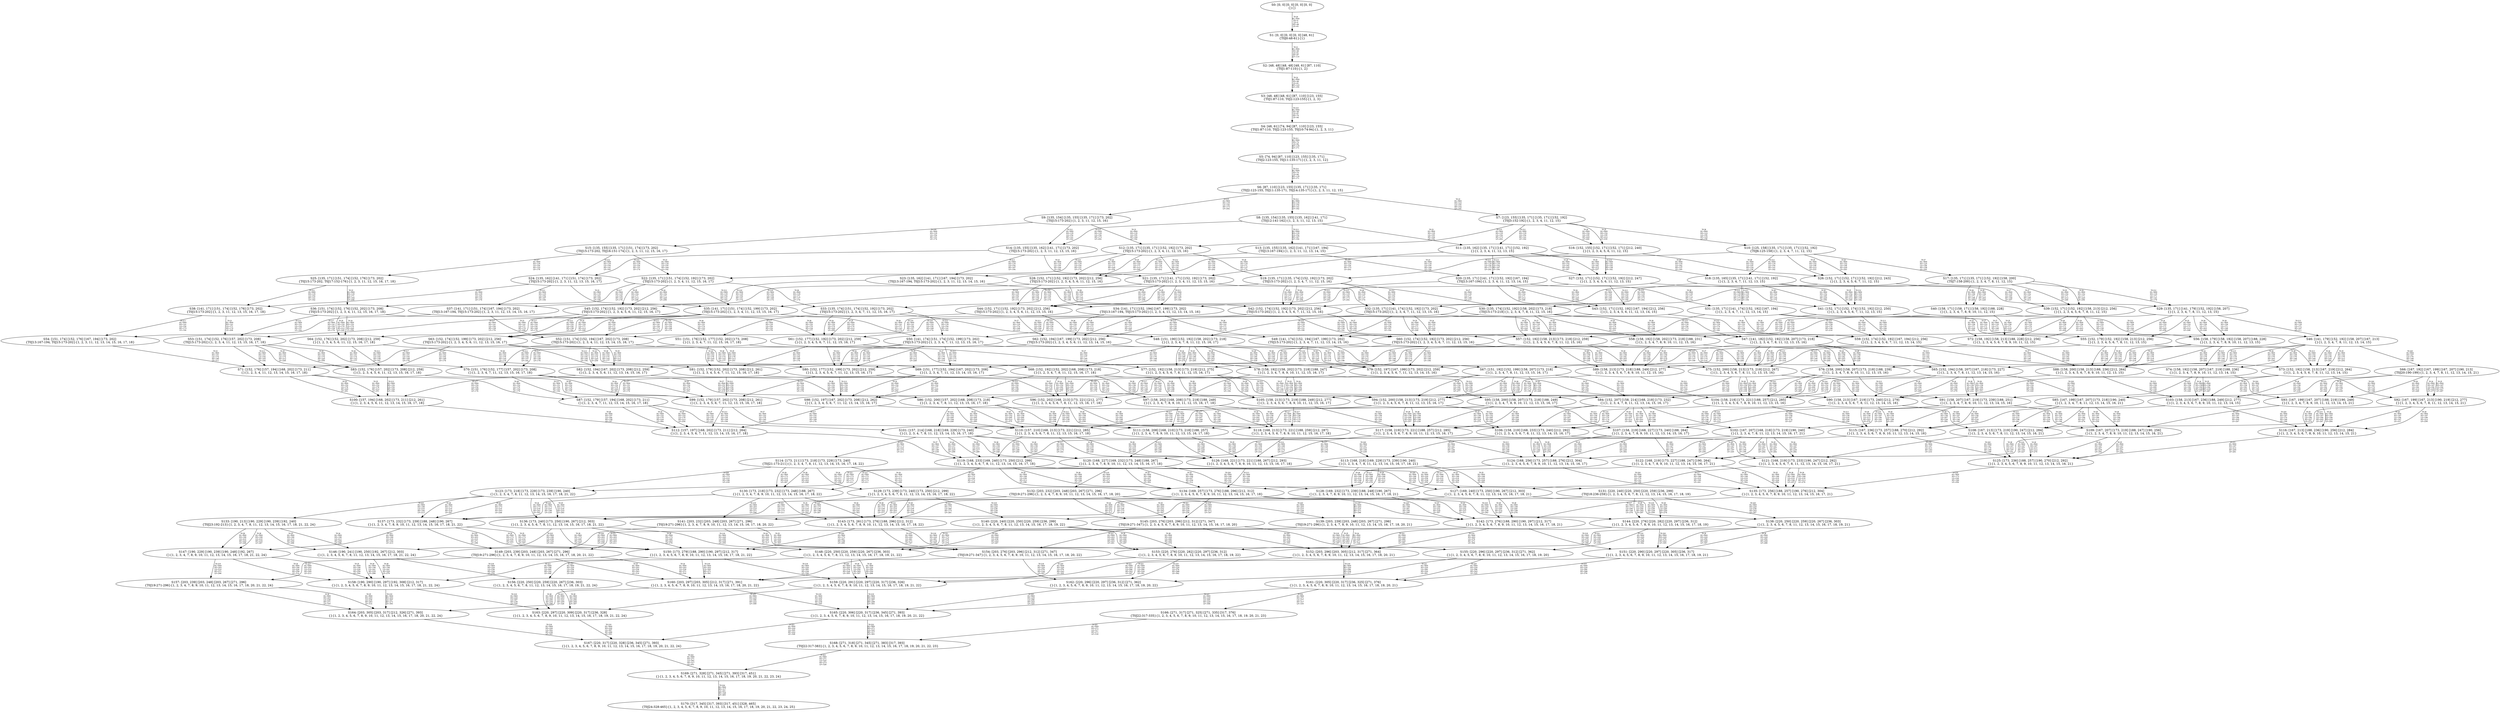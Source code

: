 digraph {
	S0[label="S0: [0, 0] [0, 0] [0, 0] [0, 0] \n{}{}"];
	S1[label="S1: [0, 0] [0, 0] [0, 0] [48, 61] \n{T0J0:48-61}{1}"];
	S2[label="S2: [48, 48] [48, 48] [48, 61] [87, 110] \n{T0J1:87-110}{1, 2}"];
	S3[label="S3: [48, 48] [48, 61] [87, 110] [123, 155] \n{T0J1:87-110, T0J2:123-155}{1, 2, 3}"];
	S4[label="S4: [48, 61] [74, 94] [87, 110] [123, 155] \n{T0J1:87-110, T0J2:123-155, T0J10:74-94}{1, 2, 3, 11}"];
	S5[label="S5: [74, 94] [87, 110] [123, 155] [135, 171] \n{T0J2:123-155, T0J11:135-171}{1, 2, 3, 11, 12}"];
	S6[label="S6: [87, 110] [123, 155] [135, 171] [135, 171] \n{T0J2:123-155, T0J11:135-171, T0J14:135-171}{1, 2, 3, 11, 12, 15}"];
	S7[label="S7: [123, 155] [135, 171] [135, 171] [152, 192] \n{T0J3:152-192}{1, 2, 3, 4, 11, 12, 15}"];
	S8[label="S8: [135, 154] [135, 155] [135, 162] [141, 171] \n{T0J12:141-162}{1, 2, 3, 11, 12, 13, 15}"];
	S9[label="S9: [135, 154] [135, 155] [135, 171] [173, 202] \n{T0J15:173-202}{1, 2, 3, 11, 12, 15, 16}"];
	S10[label="S10: [125, 158] [135, 171] [135, 171] [152, 192] \n{T0J6:125-158}{1, 2, 3, 4, 7, 11, 12, 15}"];
	S11[label="S11: [135, 162] [135, 171] [141, 171] [152, 192] \n{}{1, 2, 3, 4, 11, 12, 13, 15}"];
	S12[label="S12: [135, 171] [135, 171] [152, 192] [173, 202] \n{T0J15:173-202}{1, 2, 3, 4, 11, 12, 15, 16}"];
	S13[label="S13: [135, 155] [135, 162] [141, 171] [167, 194] \n{T0J13:167-194}{1, 2, 3, 11, 12, 13, 14, 15}"];
	S14[label="S14: [135, 155] [135, 162] [141, 171] [173, 202] \n{T0J15:173-202}{1, 2, 3, 11, 12, 13, 15, 16}"];
	S15[label="S15: [135, 155] [135, 171] [151, 174] [173, 202] \n{T0J15:173-202, T0J16:151-174}{1, 2, 3, 11, 12, 15, 16, 17}"];
	S16[label="S16: [152, 155] [152, 171] [152, 171] [212, 240] \n{}{1, 2, 3, 4, 5, 6, 11, 12, 15}"];
	S17[label="S17: [135, 171] [135, 171] [152, 192] [158, 200] \n{T0J7:158-200}{1, 2, 3, 4, 7, 8, 11, 12, 15}"];
	S18[label="S18: [135, 165] [135, 171] [141, 171] [152, 192] \n{}{1, 2, 3, 4, 7, 11, 12, 13, 15}"];
	S19[label="S19: [135, 171] [135, 174] [152, 192] [173, 202] \n{T0J15:173-202}{1, 2, 3, 4, 7, 11, 12, 15, 16}"];
	S20[label="S20: [135, 171] [141, 171] [152, 192] [167, 194] \n{T0J13:167-194}{1, 2, 3, 4, 11, 12, 13, 14, 15}"];
	S21[label="S21: [135, 171] [141, 171] [152, 192] [173, 202] \n{T0J15:173-202}{1, 2, 3, 4, 11, 12, 13, 15, 16}"];
	S22[label="S22: [135, 171] [151, 174] [152, 192] [173, 202] \n{T0J15:173-202}{1, 2, 3, 4, 11, 12, 15, 16, 17}"];
	S23[label="S23: [135, 162] [141, 171] [167, 194] [173, 202] \n{T0J13:167-194, T0J15:173-202}{1, 2, 3, 11, 12, 13, 14, 15, 16}"];
	S24[label="S24: [135, 162] [141, 171] [151, 174] [173, 202] \n{T0J15:173-202}{1, 2, 3, 11, 12, 13, 15, 16, 17}"];
	S25[label="S25: [135, 171] [151, 174] [152, 176] [173, 202] \n{T0J15:173-202, T0J17:152-176}{1, 2, 3, 11, 12, 15, 16, 17, 18}"];
	S26[label="S26: [152, 171] [152, 171] [152, 192] [212, 243] \n{}{1, 2, 3, 4, 5, 6, 7, 11, 12, 15}"];
	S27[label="S27: [152, 171] [152, 171] [152, 192] [212, 247] \n{}{1, 2, 3, 4, 5, 6, 11, 12, 13, 15}"];
	S28[label="S28: [152, 171] [152, 192] [173, 202] [212, 256] \n{T0J15:173-202}{1, 2, 3, 4, 5, 6, 11, 12, 15, 16}"];
	S29[label="S29: [135, 171] [141, 179] [152, 192] [158, 207] \n{}{1, 2, 3, 4, 7, 8, 11, 12, 13, 15}"];
	S30[label="S30: [135, 174] [152, 192] [158, 202] [173, 218] \n{T0J15:173-218}{1, 2, 3, 4, 7, 8, 11, 12, 15, 16}"];
	S31[label="S31: [135, 171] [141, 174] [152, 192] [167, 194] \n{}{1, 2, 3, 4, 7, 11, 12, 13, 14, 15}"];
	S32[label="S32: [135, 171] [141, 174] [152, 192] [173, 202] \n{T0J15:173-202}{1, 2, 3, 4, 7, 11, 12, 13, 15, 16}"];
	S33[label="S33: [135, 174] [151, 174] [152, 192] [173, 202] \n{T0J15:173-202}{1, 2, 3, 4, 7, 11, 12, 15, 16, 17}"];
	S34[label="S34: [141, 171] [152, 194] [167, 199] [173, 202] \n{T0J13:167-194, T0J15:173-202}{1, 2, 3, 4, 11, 12, 13, 14, 15, 16}"];
	S35[label="S35: [141, 171] [151, 174] [152, 199] [173, 202] \n{T0J15:173-202}{1, 2, 3, 4, 11, 12, 13, 15, 16, 17}"];
	S36[label="S36: [151, 174] [152, 176] [152, 202] [173, 208] \n{T0J15:173-202}{1, 2, 3, 4, 11, 12, 15, 16, 17, 18}"];
	S37[label="S37: [141, 171] [151, 174] [167, 194] [173, 202] \n{T0J13:167-194, T0J15:173-202}{1, 2, 3, 11, 12, 13, 14, 15, 16, 17}"];
	S38[label="S38: [141, 171] [151, 174] [152, 176] [173, 202] \n{T0J15:173-202}{1, 2, 3, 11, 12, 13, 15, 16, 17, 18}"];
	S39[label="S39: [152, 171] [152, 192] [158, 213] [212, 256] \n{}{1, 2, 3, 4, 5, 6, 7, 8, 11, 12, 15}"];
	S40[label="S40: [158, 171] [158, 171] [158, 192] [188, 228] \n{}{1, 2, 3, 4, 7, 8, 9, 10, 11, 12, 15}"];
	S41[label="S41: [152, 171] [152, 174] [152, 192] [212, 250] \n{}{1, 2, 3, 4, 5, 6, 7, 11, 12, 13, 15}"];
	S42[label="S42: [152, 174] [152, 192] [173, 202] [212, 256] \n{T0J15:173-202}{1, 2, 3, 4, 5, 6, 7, 11, 12, 15, 16}"];
	S43[label="S43: [152, 171] [152, 192] [167, 194] [212, 256] \n{}{1, 2, 3, 4, 5, 6, 11, 12, 13, 14, 15}"];
	S44[label="S44: [152, 171] [152, 192] [173, 202] [212, 256] \n{T0J15:173-202}{1, 2, 3, 4, 5, 6, 11, 12, 13, 15, 16}"];
	S45[label="S45: [152, 174] [152, 192] [173, 202] [212, 256] \n{T0J15:173-202}{1, 2, 3, 4, 5, 6, 11, 12, 15, 16, 17}"];
	S46[label="S46: [141, 179] [152, 192] [158, 207] [167, 213] \n{}{1, 2, 3, 4, 7, 8, 11, 12, 13, 14, 15}"];
	S47[label="S47: [141, 182] [152, 192] [158, 207] [173, 218] \n{}{1, 2, 3, 4, 7, 8, 11, 12, 13, 15, 16}"];
	S48[label="S48: [151, 190] [152, 192] [158, 202] [173, 218] \n{}{1, 2, 3, 4, 7, 8, 11, 12, 15, 16, 17}"];
	S49[label="S49: [141, 174] [152, 194] [167, 199] [173, 202] \n{T0J15:173-202}{1, 2, 3, 4, 7, 11, 12, 13, 14, 15, 16}"];
	S50[label="S50: [141, 174] [151, 174] [152, 199] [173, 202] \n{T0J15:173-202}{1, 2, 3, 4, 7, 11, 12, 13, 15, 16, 17}"];
	S51[label="S51: [151, 176] [152, 177] [152, 202] [173, 208] \n{}{1, 2, 3, 4, 7, 11, 12, 15, 16, 17, 18}"];
	S52[label="S52: [151, 174] [152, 194] [167, 202] [173, 208] \n{T0J15:173-202}{1, 2, 3, 4, 11, 12, 13, 14, 15, 16, 17}"];
	S53[label="S53: [151, 174] [152, 176] [157, 202] [173, 208] \n{T0J15:173-202}{1, 2, 3, 4, 11, 12, 13, 15, 16, 17, 18}"];
	S54[label="S54: [151, 174] [152, 176] [167, 194] [173, 202] \n{T0J13:167-194, T0J15:173-202}{1, 2, 3, 11, 12, 13, 14, 15, 16, 17, 18}"];
	S55[label="S55: [152, 179] [152, 192] [158, 213] [212, 256] \n{}{1, 2, 3, 4, 5, 6, 7, 8, 11, 12, 13, 15}"];
	S56[label="S56: [158, 179] [158, 192] [158, 207] [188, 228] \n{}{1, 2, 3, 4, 7, 8, 9, 10, 11, 12, 13, 15}"];
	S57[label="S57: [152, 192] [158, 213] [173, 218] [212, 259] \n{}{1, 2, 3, 4, 5, 6, 7, 8, 11, 12, 15, 16}"];
	S58[label="S58: [158, 192] [158, 202] [173, 218] [188, 231] \n{}{1, 2, 3, 4, 7, 8, 9, 10, 11, 12, 15, 16}"];
	S59[label="S59: [152, 174] [152, 192] [167, 194] [212, 256] \n{}{1, 2, 3, 4, 5, 6, 7, 11, 12, 13, 14, 15}"];
	S60[label="S60: [152, 174] [152, 192] [173, 202] [212, 256] \n{T0J15:173-202}{1, 2, 3, 4, 5, 6, 7, 11, 12, 13, 15, 16}"];
	S61[label="S61: [152, 177] [152, 192] [173, 202] [212, 259] \n{}{1, 2, 3, 4, 5, 6, 7, 11, 12, 15, 16, 17}"];
	S62[label="S62: [152, 194] [167, 199] [173, 202] [212, 256] \n{T0J15:173-202}{1, 2, 3, 4, 5, 6, 11, 12, 13, 14, 15, 16}"];
	S63[label="S63: [152, 174] [152, 199] [173, 202] [212, 256] \n{T0J15:173-202}{1, 2, 3, 4, 5, 6, 11, 12, 13, 15, 16, 17}"];
	S64[label="S64: [152, 176] [152, 202] [173, 208] [212, 259] \n{}{1, 2, 3, 4, 5, 6, 11, 12, 15, 16, 17, 18}"];
	S65[label="S65: [152, 194] [158, 207] [167, 218] [173, 227] \n{}{1, 2, 3, 4, 7, 8, 11, 12, 13, 14, 15, 16}"];
	S66[label="S66: [167, 192] [167, 199] [167, 207] [190, 213] \n{T0J20:190-199}{1, 2, 3, 4, 7, 8, 11, 12, 13, 14, 15, 21}"];
	S67[label="S67: [151, 192] [152, 199] [158, 207] [173, 218] \n{}{1, 2, 3, 4, 7, 8, 11, 12, 13, 15, 16, 17}"];
	S68[label="S68: [152, 192] [152, 202] [168, 208] [173, 218] \n{}{1, 2, 3, 4, 7, 8, 11, 12, 15, 16, 17, 18}"];
	S69[label="S69: [151, 177] [152, 194] [167, 202] [173, 208] \n{}{1, 2, 3, 4, 7, 11, 12, 13, 14, 15, 16, 17}"];
	S70[label="S70: [151, 176] [152, 177] [157, 202] [173, 208] \n{}{1, 2, 3, 4, 7, 11, 12, 13, 15, 16, 17, 18}"];
	S71[label="S71: [152, 176] [157, 194] [168, 202] [173, 211] \n{}{1, 2, 3, 4, 11, 12, 13, 14, 15, 16, 17, 18}"];
	S72[label="S72: [158, 192] [158, 213] [188, 228] [212, 256] \n{}{1, 2, 3, 4, 5, 6, 7, 8, 9, 10, 11, 12, 15}"];
	S73[label="S73: [152, 192] [158, 213] [167, 219] [212, 264] \n{}{1, 2, 3, 4, 5, 6, 7, 8, 11, 12, 13, 14, 15}"];
	S74[label="S74: [158, 192] [158, 207] [167, 219] [188, 236] \n{}{1, 2, 3, 4, 7, 8, 9, 10, 11, 12, 13, 14, 15}"];
	S75[label="S75: [152, 200] [158, 213] [173, 218] [212, 267] \n{}{1, 2, 3, 4, 5, 6, 7, 8, 11, 12, 13, 15, 16}"];
	S76[label="S76: [158, 200] [158, 207] [173, 218] [188, 239] \n{}{1, 2, 3, 4, 7, 8, 9, 10, 11, 12, 13, 15, 16}"];
	S77[label="S77: [152, 192] [158, 213] [173, 219] [212, 275] \n{}{1, 2, 3, 4, 5, 6, 7, 8, 11, 12, 15, 16, 17}"];
	S78[label="S78: [158, 192] [158, 202] [173, 218] [188, 247] \n{}{1, 2, 3, 4, 7, 8, 9, 10, 11, 12, 15, 16, 17}"];
	S79[label="S79: [152, 197] [167, 199] [173, 202] [212, 259] \n{}{1, 2, 3, 4, 5, 6, 7, 11, 12, 13, 14, 15, 16}"];
	S80[label="S80: [152, 177] [152, 199] [173, 202] [212, 259] \n{}{1, 2, 3, 4, 5, 6, 7, 11, 12, 13, 15, 16, 17}"];
	S81[label="S81: [152, 179] [152, 202] [173, 208] [212, 261] \n{}{1, 2, 3, 4, 5, 6, 7, 11, 12, 15, 16, 17, 18}"];
	S82[label="S82: [152, 194] [167, 202] [173, 208] [212, 259] \n{}{1, 2, 3, 4, 5, 6, 11, 12, 13, 14, 15, 16, 17}"];
	S83[label="S83: [152, 176] [157, 202] [173, 208] [212, 259] \n{}{1, 2, 3, 4, 5, 6, 11, 12, 13, 15, 16, 17, 18}"];
	S84[label="S84: [152, 207] [158, 214] [168, 218] [173, 232] \n{}{1, 2, 3, 4, 7, 8, 11, 12, 13, 14, 15, 16, 17}"];
	S85[label="S85: [167, 199] [167, 207] [173, 218] [190, 240] \n{}{1, 2, 3, 4, 7, 8, 11, 12, 13, 14, 15, 16, 21}"];
	S86[label="S86: [152, 200] [157, 202] [168, 208] [173, 218] \n{}{1, 2, 3, 4, 7, 8, 11, 12, 13, 15, 16, 17, 18}"];
	S87[label="S87: [152, 179] [157, 194] [168, 202] [173, 211] \n{}{1, 2, 3, 4, 7, 11, 12, 13, 14, 15, 16, 17, 18}"];
	S88[label="S88: [158, 200] [158, 213] [188, 236] [212, 264] \n{}{1, 2, 3, 4, 5, 6, 7, 8, 9, 10, 11, 12, 13, 15}"];
	S89[label="S89: [158, 213] [173, 218] [188, 249] [212, 277] \n{}{1, 2, 3, 4, 5, 6, 7, 8, 9, 10, 11, 12, 15, 16}"];
	S90[label="S90: [158, 213] [167, 219] [173, 240] [212, 279] \n{}{1, 2, 3, 4, 5, 6, 7, 8, 11, 12, 13, 14, 15, 16}"];
	S91[label="S91: [158, 207] [167, 219] [173, 239] [188, 251] \n{}{1, 2, 3, 4, 7, 8, 9, 10, 11, 12, 13, 14, 15, 16}"];
	S92[label="S92: [167, 199] [167, 213] [190, 219] [212, 277] \n{}{1, 2, 3, 4, 5, 6, 7, 8, 11, 12, 13, 14, 15, 21}"];
	S93[label="S93: [167, 199] [167, 207] [188, 219] [190, 249] \n{}{1, 2, 3, 4, 7, 8, 9, 10, 11, 12, 13, 14, 15, 21}"];
	S94[label="S94: [152, 200] [158, 213] [173, 219] [212, 277] \n{}{1, 2, 3, 4, 5, 6, 7, 8, 11, 12, 13, 15, 16, 17}"];
	S95[label="S95: [158, 200] [158, 207] [173, 218] [188, 249] \n{}{1, 2, 3, 4, 7, 8, 9, 10, 11, 12, 13, 15, 16, 17}"];
	S96[label="S96: [152, 202] [168, 213] [173, 221] [212, 277] \n{}{1, 2, 3, 4, 5, 6, 7, 8, 11, 12, 15, 16, 17, 18}"];
	S97[label="S97: [158, 202] [168, 208] [173, 218] [188, 249] \n{}{1, 2, 3, 4, 7, 8, 9, 10, 11, 12, 15, 16, 17, 18}"];
	S98[label="S98: [152, 197] [167, 202] [173, 208] [212, 262] \n{}{1, 2, 3, 4, 5, 6, 7, 11, 12, 13, 14, 15, 16, 17}"];
	S99[label="S99: [152, 179] [157, 202] [173, 208] [212, 261] \n{}{1, 2, 3, 4, 5, 6, 7, 11, 12, 13, 15, 16, 17, 18}"];
	S100[label="S100: [157, 194] [168, 202] [173, 211] [212, 261] \n{}{1, 2, 3, 4, 5, 6, 11, 12, 13, 14, 15, 16, 17, 18}"];
	S101[label="S101: [157, 214] [168, 218] [169, 229] [173, 240] \n{}{1, 2, 3, 4, 7, 8, 11, 12, 13, 14, 15, 16, 17, 18}"];
	S102[label="S102: [167, 207] [168, 218] [173, 219] [190, 240] \n{}{1, 2, 3, 4, 7, 8, 11, 12, 13, 14, 15, 16, 17, 21}"];
	S103[label="S103: [158, 213] [167, 236] [188, 249] [212, 277] \n{}{1, 2, 3, 4, 5, 6, 7, 8, 9, 10, 11, 12, 13, 14, 15}"];
	S104[label="S104: [158, 218] [173, 221] [188, 257] [212, 285] \n{}{1, 2, 3, 4, 5, 6, 7, 8, 9, 10, 11, 12, 13, 15, 16}"];
	S105[label="S105: [158, 213] [173, 219] [188, 249] [212, 277] \n{}{1, 2, 3, 4, 5, 6, 7, 8, 9, 10, 11, 12, 15, 16, 17}"];
	S106[label="S106: [158, 219] [168, 233] [173, 240] [212, 292] \n{}{1, 2, 3, 4, 5, 6, 7, 8, 11, 12, 13, 14, 15, 16, 17}"];
	S107[label="S107: [158, 219] [168, 227] [173, 240] [188, 264] \n{}{1, 2, 3, 4, 7, 8, 9, 10, 11, 12, 13, 14, 15, 16, 17}"];
	S108[label="S108: [167, 213] [173, 219] [190, 247] [212, 284] \n{}{1, 2, 3, 4, 5, 6, 7, 8, 11, 12, 13, 14, 15, 16, 21}"];
	S109[label="S109: [167, 207] [173, 219] [188, 247] [190, 256] \n{}{1, 2, 3, 4, 7, 8, 9, 10, 11, 12, 13, 14, 15, 16, 21}"];
	S110[label="S110: [157, 210] [168, 213] [173, 221] [212, 285] \n{}{1, 2, 3, 4, 5, 6, 7, 8, 11, 12, 13, 15, 16, 17, 18}"];
	S111[label="S111: [158, 208] [168, 210] [173, 218] [188, 257] \n{}{1, 2, 3, 4, 7, 8, 9, 10, 11, 12, 13, 15, 16, 17, 18}"];
	S112[label="S112: [157, 197] [168, 202] [173, 211] [212, 264] \n{}{1, 2, 3, 4, 5, 6, 7, 11, 12, 13, 14, 15, 16, 17, 18}"];
	S113[label="S113: [168, 218] [169, 229] [173, 239] [190, 240] \n{}{1, 2, 3, 4, 7, 8, 11, 12, 13, 14, 15, 16, 17, 18, 21}"];
	S114[label="S114: [173, 211] [173, 218] [173, 229] [173, 240] \n{T0J21:173-211}{1, 2, 3, 4, 7, 8, 11, 12, 13, 14, 15, 16, 17, 18, 22}"];
	S115[label="S115: [167, 236] [173, 257] [188, 270] [212, 292] \n{}{1, 2, 3, 4, 5, 6, 7, 8, 9, 10, 11, 12, 13, 14, 15, 16}"];
	S116[label="S116: [167, 213] [188, 236] [190, 256] [212, 284] \n{}{1, 2, 3, 4, 5, 6, 7, 8, 9, 10, 11, 12, 13, 14, 15, 21}"];
	S117[label="S117: [158, 219] [173, 221] [188, 257] [212, 285] \n{}{1, 2, 3, 4, 5, 6, 7, 8, 9, 10, 11, 12, 13, 15, 16, 17}"];
	S118[label="S118: [168, 213] [173, 221] [188, 259] [212, 287] \n{}{1, 2, 3, 4, 5, 6, 7, 8, 9, 10, 11, 12, 15, 16, 17, 18}"];
	S119[label="S119: [168, 233] [169, 240] [173, 250] [212, 299] \n{}{1, 2, 3, 4, 5, 6, 7, 8, 11, 12, 13, 14, 15, 16, 17, 18}"];
	S120[label="S120: [168, 227] [169, 232] [173, 248] [188, 267] \n{}{1, 2, 3, 4, 7, 8, 9, 10, 11, 12, 13, 14, 15, 16, 17, 18}"];
	S121[label="S121: [168, 219] [173, 233] [190, 247] [212, 292] \n{}{1, 2, 3, 4, 5, 6, 7, 8, 11, 12, 13, 14, 15, 16, 17, 21}"];
	S122[label="S122: [168, 219] [173, 227] [188, 247] [190, 264] \n{}{1, 2, 3, 4, 7, 8, 9, 10, 11, 12, 13, 14, 15, 16, 17, 21}"];
	S123[label="S123: [173, 218] [173, 229] [173, 239] [190, 240] \n{}{1, 2, 3, 4, 7, 8, 11, 12, 13, 14, 15, 16, 17, 18, 21, 22}"];
	S124[label="S124: [168, 256] [173, 257] [188, 276] [212, 304] \n{}{1, 2, 3, 4, 5, 6, 7, 8, 9, 10, 11, 12, 13, 14, 15, 16, 17}"];
	S125[label="S125: [173, 236] [188, 257] [190, 270] [212, 292] \n{}{1, 2, 3, 4, 5, 6, 7, 8, 9, 10, 11, 12, 13, 14, 15, 16, 21}"];
	S126[label="S126: [168, 221] [173, 221] [188, 267] [212, 293] \n{}{1, 2, 3, 4, 5, 6, 7, 8, 9, 10, 11, 12, 13, 15, 16, 17, 18}"];
	S127[label="S127: [169, 240] [173, 250] [190, 267] [212, 303] \n{}{1, 2, 3, 4, 5, 6, 7, 8, 11, 12, 13, 14, 15, 16, 17, 18, 21}"];
	S128[label="S128: [169, 232] [173, 239] [188, 248] [190, 267] \n{}{1, 2, 3, 4, 7, 8, 9, 10, 11, 12, 13, 14, 15, 16, 17, 18, 21}"];
	S129[label="S129: [173, 239] [173, 240] [173, 250] [212, 299] \n{}{1, 2, 3, 4, 5, 6, 7, 8, 11, 12, 13, 14, 15, 16, 17, 18, 22}"];
	S130[label="S130: [173, 218] [173, 232] [173, 248] [188, 267] \n{}{1, 2, 3, 4, 7, 8, 9, 10, 11, 12, 13, 14, 15, 16, 17, 18, 22}"];
	S131[label="S131: [220, 240] [220, 250] [220, 259] [236, 299] \n{T0J18:236-259}{1, 2, 3, 4, 5, 6, 7, 8, 11, 12, 13, 14, 15, 16, 17, 18, 19}"];
	S132[label="S132: [203, 232] [203, 248] [203, 267] [271, 296] \n{T0J19:271-296}{1, 2, 3, 4, 7, 8, 9, 10, 11, 12, 13, 14, 15, 16, 17, 18, 20}"];
	S133[label="S133: [190, 213] [190, 229] [190, 239] [192, 240] \n{T0J23:192-213}{1, 2, 3, 4, 7, 8, 11, 12, 13, 14, 15, 16, 17, 18, 21, 22, 24}"];
	S134[label="S134: [169, 257] [173, 276] [188, 296] [212, 312] \n{}{1, 2, 3, 4, 5, 6, 7, 8, 9, 10, 11, 12, 13, 14, 15, 16, 17, 18}"];
	S135[label="S135: [173, 256] [188, 257] [190, 276] [212, 304] \n{}{1, 2, 3, 4, 5, 6, 7, 8, 9, 10, 11, 12, 13, 14, 15, 16, 17, 21}"];
	S136[label="S136: [173, 240] [173, 250] [190, 267] [212, 303] \n{}{1, 2, 3, 4, 5, 6, 7, 8, 11, 12, 13, 14, 15, 16, 17, 18, 21, 22}"];
	S137[label="S137: [173, 232] [173, 239] [188, 248] [190, 267] \n{}{1, 2, 3, 4, 7, 8, 9, 10, 11, 12, 13, 14, 15, 16, 17, 18, 21, 22}"];
	S138[label="S138: [220, 250] [220, 259] [220, 267] [236, 303] \n{}{1, 2, 3, 4, 5, 6, 7, 8, 11, 12, 13, 14, 15, 16, 17, 18, 19, 21}"];
	S139[label="S139: [203, 239] [203, 248] [203, 267] [271, 296] \n{T0J19:271-296}{1, 2, 3, 4, 7, 8, 9, 10, 11, 12, 13, 14, 15, 16, 17, 18, 20, 21}"];
	S140[label="S140: [220, 240] [220, 250] [220, 259] [236, 299] \n{}{1, 2, 3, 4, 5, 6, 7, 8, 11, 12, 13, 14, 15, 16, 17, 18, 19, 22}"];
	S141[label="S141: [203, 232] [203, 248] [203, 267] [271, 296] \n{T0J19:271-296}{1, 2, 3, 4, 7, 8, 9, 10, 11, 12, 13, 14, 15, 16, 17, 18, 20, 22}"];
	S142[label="S142: [173, 276] [188, 290] [190, 297] [212, 317] \n{}{1, 2, 3, 4, 5, 6, 7, 8, 9, 10, 11, 12, 13, 14, 15, 16, 17, 18, 21}"];
	S143[label="S143: [173, 261] [173, 276] [188, 296] [212, 312] \n{}{1, 2, 3, 4, 5, 6, 7, 8, 9, 10, 11, 12, 13, 14, 15, 16, 17, 18, 22}"];
	S144[label="S144: [220, 276] [220, 282] [220, 297] [236, 312] \n{}{1, 2, 3, 4, 5, 6, 7, 8, 9, 10, 11, 12, 13, 14, 15, 16, 17, 18, 19}"];
	S145[label="S145: [203, 276] [203, 296] [212, 312] [271, 347] \n{T0J19:271-347}{1, 2, 3, 4, 5, 6, 7, 8, 9, 10, 11, 12, 13, 14, 15, 16, 17, 18, 20}"];
	S146[label="S146: [190, 241] [190, 250] [192, 267] [212, 303] \n{}{1, 2, 3, 4, 5, 6, 7, 8, 11, 12, 13, 14, 15, 16, 17, 18, 21, 22, 24}"];
	S147[label="S147: [190, 229] [190, 239] [190, 248] [192, 267] \n{}{1, 2, 3, 4, 7, 8, 9, 10, 11, 12, 13, 14, 15, 16, 17, 18, 21, 22, 24}"];
	S148[label="S148: [220, 250] [220, 259] [220, 267] [236, 303] \n{}{1, 2, 3, 4, 5, 6, 7, 8, 11, 12, 13, 14, 15, 16, 17, 18, 19, 21, 22}"];
	S149[label="S149: [203, 239] [203, 248] [203, 267] [271, 296] \n{T0J19:271-296}{1, 2, 3, 4, 7, 8, 9, 10, 11, 12, 13, 14, 15, 16, 17, 18, 20, 21, 22}"];
	S150[label="S150: [173, 279] [188, 290] [190, 297] [212, 317] \n{}{1, 2, 3, 4, 5, 6, 7, 8, 9, 10, 11, 12, 13, 14, 15, 16, 17, 18, 21, 22}"];
	S151[label="S151: [220, 290] [220, 297] [220, 305] [236, 317] \n{}{1, 2, 3, 4, 5, 6, 7, 8, 9, 10, 11, 12, 13, 14, 15, 16, 17, 18, 19, 21}"];
	S152[label="S152: [203, 296] [203, 305] [212, 317] [271, 364] \n{}{1, 2, 3, 4, 5, 6, 7, 8, 9, 10, 11, 12, 13, 14, 15, 16, 17, 18, 20, 21}"];
	S153[label="S153: [220, 276] [220, 282] [220, 297] [236, 312] \n{}{1, 2, 3, 4, 5, 6, 7, 8, 9, 10, 11, 12, 13, 14, 15, 16, 17, 18, 19, 22}"];
	S154[label="S154: [203, 276] [203, 296] [212, 312] [271, 347] \n{T0J19:271-347}{1, 2, 3, 4, 5, 6, 7, 8, 9, 10, 11, 12, 13, 14, 15, 16, 17, 18, 20, 22}"];
	S155[label="S155: [220, 296] [220, 297] [236, 312] [271, 362] \n{}{1, 2, 3, 4, 5, 6, 7, 8, 9, 10, 11, 12, 13, 14, 15, 16, 17, 18, 19, 20}"];
	S156[label="S156: [220, 250] [220, 259] [220, 267] [236, 303] \n{}{1, 2, 3, 4, 5, 6, 7, 8, 11, 12, 13, 14, 15, 16, 17, 18, 19, 21, 22, 24}"];
	S157[label="S157: [203, 239] [203, 248] [203, 267] [271, 296] \n{T0J19:271-296}{1, 2, 3, 4, 7, 8, 9, 10, 11, 12, 13, 14, 15, 16, 17, 18, 20, 21, 22, 24}"];
	S158[label="S158: [190, 290] [190, 297] [192, 308] [212, 317] \n{}{1, 2, 3, 4, 5, 6, 7, 8, 9, 10, 11, 12, 13, 14, 15, 16, 17, 18, 21, 22, 24}"];
	S159[label="S159: [220, 291] [220, 297] [220, 317] [236, 326] \n{}{1, 2, 3, 4, 5, 6, 7, 8, 9, 10, 11, 12, 13, 14, 15, 16, 17, 18, 19, 21, 22}"];
	S160[label="S160: [203, 297] [203, 305] [212, 317] [271, 391] \n{}{1, 2, 3, 4, 5, 6, 7, 8, 9, 10, 11, 12, 13, 14, 15, 16, 17, 18, 20, 21, 22}"];
	S161[label="S161: [220, 305] [220, 317] [236, 325] [271, 376] \n{}{1, 2, 3, 4, 5, 6, 7, 8, 9, 10, 11, 12, 13, 14, 15, 16, 17, 18, 19, 20, 21}"];
	S162[label="S162: [220, 296] [220, 297] [236, 312] [271, 362] \n{}{1, 2, 3, 4, 5, 6, 7, 8, 9, 10, 11, 12, 13, 14, 15, 16, 17, 18, 19, 20, 22}"];
	S163[label="S163: [220, 297] [220, 309] [220, 317] [236, 328] \n{}{1, 2, 3, 4, 5, 6, 7, 8, 9, 10, 11, 12, 13, 14, 15, 16, 17, 18, 19, 21, 22, 24}"];
	S164[label="S164: [203, 305] [203, 317] [212, 326] [271, 393] \n{}{1, 2, 3, 4, 5, 6, 7, 8, 9, 10, 11, 12, 13, 14, 15, 16, 17, 18, 20, 21, 22, 24}"];
	S165[label="S165: [220, 306] [220, 317] [236, 345] [271, 393] \n{}{1, 2, 3, 4, 5, 6, 7, 8, 9, 10, 11, 12, 13, 14, 15, 16, 17, 18, 19, 20, 21, 22}"];
	S166[label="S166: [271, 317] [271, 325] [271, 335] [317, 376] \n{T0J22:317-335}{1, 2, 3, 4, 5, 6, 7, 8, 9, 10, 11, 12, 13, 14, 15, 16, 17, 18, 19, 20, 21, 23}"];
	S167[label="S167: [220, 317] [220, 328] [236, 345] [271, 393] \n{}{1, 2, 3, 4, 5, 6, 7, 8, 9, 10, 11, 12, 13, 14, 15, 16, 17, 18, 19, 20, 21, 22, 24}"];
	S168[label="S168: [271, 318] [271, 345] [271, 383] [317, 393] \n{T0J22:317-383}{1, 2, 3, 4, 5, 6, 7, 8, 9, 10, 11, 12, 13, 14, 15, 16, 17, 18, 19, 20, 21, 22, 23}"];
	S169[label="S169: [271, 328] [271, 345] [271, 393] [317, 451] \n{}{1, 2, 3, 4, 5, 6, 7, 8, 9, 10, 11, 12, 13, 14, 15, 16, 17, 18, 19, 20, 21, 22, 23, 24}"];
	S170[label="S170: [317, 345] [317, 393] [317, 451] [328, 465] \n{T0J24:328-465}{1, 2, 3, 4, 5, 6, 7, 8, 9, 10, 11, 12, 13, 14, 15, 16, 17, 18, 19, 20, 21, 22, 23, 24, 25}"];
	S0 -> S1[label="T0 J0\nDL=800\nES=0\nLS=0\nEF=48\nLF=61",fontsize=8];
	S1 -> S2[label="T0 J1\nDL=800\nES=48\nLS=61\nEF=87\nLF=110",fontsize=8];
	S2 -> S3[label="T0 J2\nDL=800\nES=48\nLS=61\nEF=123\nLF=155",fontsize=8];
	S3 -> S4[label="T0 J10\nDL=800\nES=48\nLS=61\nEF=74\nLF=94",fontsize=8];
	S4 -> S5[label="T0 J11\nDL=800\nES=74\nLS=94\nEF=135\nLF=171",fontsize=8];
	S5 -> S6[label="T0 J14\nDL=800\nES=74\nLS=94\nEF=135\nLF=171",fontsize=8];
	S6 -> S7[label="T0 J3\nDL=800\nES=123\nLS=155\nEF=152\nLF=192",fontsize=8];
	S6 -> S8[label="T0 J12\nDL=800\nES=135\nLS=154\nEF=141\nLF=162",fontsize=8];
	S6 -> S9[label="T0 J15\nDL=800\nES=135\nLS=154\nEF=173\nLF=202",fontsize=8];
	S7 -> S16[label="T0 J4\nDL=800\nES=152\nLS=155\nEF=220\nLF=240",fontsize=8];
	S7 -> S16[label="T0 J5\nDL=800\nES=152\nLS=155\nEF=212\nLF=230",fontsize=8];
	S7 -> S10[label="T0 J6\nDL=800\nES=123\nLS=155\nEF=125\nLF=158",fontsize=8];
	S7 -> S11[label="T0 J12\nDL=800\nES=135\nLS=154\nEF=141\nLF=162",fontsize=8];
	S7 -> S12[label="T0 J15\nDL=800\nES=135\nLS=154\nEF=173\nLF=202",fontsize=8];
	S8 -> S11[label="T0 J3\nDL=800\nES=135\nLS=155\nEF=164\nLF=192",fontsize=8];
	S8 -> S13[label="T0 J13\nDL=800\nES=135\nLS=154\nEF=167\nLF=194",fontsize=8];
	S8 -> S14[label="T0 J15\nDL=800\nES=135\nLS=154\nEF=173\nLF=202",fontsize=8];
	S9 -> S12[label="T0 J3\nDL=800\nES=135\nLS=155\nEF=164\nLF=192",fontsize=8];
	S9 -> S14[label="T0 J12\nDL=800\nES=135\nLS=154\nEF=141\nLF=162",fontsize=8];
	S9 -> S15[label="T0 J16\nDL=800\nES=135\nLS=154\nEF=151\nLF=174",fontsize=8];
	S10 -> S26[label="T0 J4\nDL=800\nES=152\nLS=158\nEF=220\nLF=243",fontsize=8];
	S10 -> S26[label="T0 J5\nDL=800\nES=152\nLS=158\nEF=212\nLF=233",fontsize=8];
	S10 -> S17[label="T0 J7\nDL=800\nES=125\nLS=158\nEF=158\nLF=200",fontsize=8];
	S10 -> S18[label="T0 J12\nDL=800\nES=135\nLS=154\nEF=141\nLF=162",fontsize=8];
	S10 -> S19[label="T0 J15\nDL=800\nES=135\nLS=154\nEF=173\nLF=202",fontsize=8];
	S11 -> S27[label="T0 J4\nDL=800\nES=152\nLS=162\nEF=220\nLF=247",fontsize=8];
	S11 -> S27[label="T0 J5\nDL=800\nES=152\nLS=162\nEF=212\nLF=237",fontsize=8];
	S11 -> S18[label="T0 J6\nDL=800\nES=135\nLS=162\nEF=137\nLF=165",fontsize=8];
	S11 -> S20[label="T0 J13\nDL=800\nES=135\nLS=154\nEF=167\nLF=194",fontsize=8];
	S11 -> S21[label="T0 J15\nDL=800\nES=135\nLS=154\nEF=173\nLF=202",fontsize=8];
	S12 -> S28[label="T0 J4\nDL=800\nES=152\nLS=171\nEF=220\nLF=256",fontsize=8];
	S12 -> S28[label="T0 J5\nDL=800\nES=152\nLS=171\nEF=212\nLF=246",fontsize=8];
	S12 -> S19[label="T0 J6\nDL=800\nES=135\nLS=171\nEF=137\nLF=174",fontsize=8];
	S12 -> S21[label="T0 J12\nDL=800\nES=135\nLS=154\nEF=141\nLF=162",fontsize=8];
	S12 -> S22[label="T0 J16\nDL=800\nES=135\nLS=154\nEF=151\nLF=174",fontsize=8];
	S13 -> S20[label="T0 J3\nDL=800\nES=135\nLS=155\nEF=164\nLF=192",fontsize=8];
	S13 -> S23[label="T0 J15\nDL=800\nES=135\nLS=154\nEF=173\nLF=202",fontsize=8];
	S14 -> S21[label="T0 J3\nDL=800\nES=135\nLS=155\nEF=164\nLF=192",fontsize=8];
	S14 -> S23[label="T0 J13\nDL=800\nES=135\nLS=154\nEF=167\nLF=194",fontsize=8];
	S14 -> S24[label="T0 J16\nDL=800\nES=135\nLS=154\nEF=151\nLF=174",fontsize=8];
	S15 -> S22[label="T0 J3\nDL=800\nES=135\nLS=155\nEF=164\nLF=192",fontsize=8];
	S15 -> S24[label="T0 J12\nDL=800\nES=135\nLS=154\nEF=141\nLF=162",fontsize=8];
	S15 -> S25[label="T0 J17\nDL=800\nES=135\nLS=154\nEF=152\nLF=176",fontsize=8];
	S16 -> S26[label="T0 J6\nDL=800\nES=152\nLS=155\nEF=154\nLF=158",fontsize=8];
	S16 -> S27[label="T0 J12\nDL=800\nES=152\nLS=154\nEF=158\nLF=162",fontsize=8];
	S16 -> S28[label="T0 J15\nDL=800\nES=152\nLS=154\nEF=190\nLF=202",fontsize=8];
	S17 -> S39[label="T0 J4\nDL=800\nES=152\nLS=171\nEF=220\nLF=256",fontsize=8];
	S17 -> S39[label="T0 J5\nDL=800\nES=152\nLS=171\nEF=212\nLF=246",fontsize=8];
	S17 -> S40[label="T0 J8\nDL=800\nES=158\nLS=171\nEF=188\nLF=209",fontsize=8];
	S17 -> S40[label="T0 J9\nDL=800\nES=158\nLS=171\nEF=203\nLF=228",fontsize=8];
	S17 -> S29[label="T0 J12\nDL=800\nES=135\nLS=171\nEF=141\nLF=179",fontsize=8];
	S17 -> S30[label="T0 J15\nDL=800\nES=135\nLS=170\nEF=173\nLF=218",fontsize=8];
	S18 -> S41[label="T0 J4\nDL=800\nES=152\nLS=165\nEF=220\nLF=250",fontsize=8];
	S18 -> S41[label="T0 J5\nDL=800\nES=152\nLS=165\nEF=212\nLF=240",fontsize=8];
	S18 -> S29[label="T0 J7\nDL=800\nES=135\nLS=165\nEF=168\nLF=207",fontsize=8];
	S18 -> S31[label="T0 J13\nDL=800\nES=135\nLS=154\nEF=167\nLF=194",fontsize=8];
	S18 -> S32[label="T0 J15\nDL=800\nES=135\nLS=154\nEF=173\nLF=202",fontsize=8];
	S19 -> S42[label="T0 J4\nDL=800\nES=152\nLS=171\nEF=220\nLF=256",fontsize=8];
	S19 -> S42[label="T0 J5\nDL=800\nES=152\nLS=171\nEF=212\nLF=246",fontsize=8];
	S19 -> S30[label="T0 J7\nDL=800\nES=135\nLS=171\nEF=168\nLF=213",fontsize=8];
	S19 -> S32[label="T0 J12\nDL=800\nES=135\nLS=154\nEF=141\nLF=162",fontsize=8];
	S19 -> S33[label="T0 J16\nDL=800\nES=135\nLS=154\nEF=151\nLF=174",fontsize=8];
	S20 -> S43[label="T0 J4\nDL=800\nES=152\nLS=171\nEF=220\nLF=256",fontsize=8];
	S20 -> S43[label="T0 J5\nDL=800\nES=152\nLS=171\nEF=212\nLF=246",fontsize=8];
	S20 -> S31[label="T0 J6\nDL=800\nES=135\nLS=171\nEF=137\nLF=174",fontsize=8];
	S20 -> S34[label="T0 J15\nDL=800\nES=135\nLS=154\nEF=173\nLF=202",fontsize=8];
	S21 -> S44[label="T0 J4\nDL=800\nES=152\nLS=171\nEF=220\nLF=256",fontsize=8];
	S21 -> S44[label="T0 J5\nDL=800\nES=152\nLS=171\nEF=212\nLF=246",fontsize=8];
	S21 -> S32[label="T0 J6\nDL=800\nES=135\nLS=171\nEF=137\nLF=174",fontsize=8];
	S21 -> S34[label="T0 J13\nDL=800\nES=135\nLS=154\nEF=167\nLF=194",fontsize=8];
	S21 -> S35[label="T0 J16\nDL=800\nES=135\nLS=154\nEF=151\nLF=174",fontsize=8];
	S22 -> S45[label="T0 J4\nDL=800\nES=152\nLS=171\nEF=220\nLF=256",fontsize=8];
	S22 -> S45[label="T0 J5\nDL=800\nES=152\nLS=171\nEF=212\nLF=246",fontsize=8];
	S22 -> S33[label="T0 J6\nDL=800\nES=135\nLS=171\nEF=137\nLF=174",fontsize=8];
	S22 -> S35[label="T0 J12\nDL=800\nES=135\nLS=154\nEF=141\nLF=162",fontsize=8];
	S22 -> S36[label="T0 J17\nDL=800\nES=135\nLS=154\nEF=152\nLF=176",fontsize=8];
	S23 -> S34[label="T0 J3\nDL=800\nES=135\nLS=162\nEF=164\nLF=199",fontsize=8];
	S23 -> S37[label="T0 J16\nDL=800\nES=135\nLS=154\nEF=151\nLF=174",fontsize=8];
	S24 -> S35[label="T0 J3\nDL=800\nES=135\nLS=162\nEF=164\nLF=199",fontsize=8];
	S24 -> S37[label="T0 J13\nDL=800\nES=135\nLS=154\nEF=167\nLF=194",fontsize=8];
	S24 -> S38[label="T0 J17\nDL=800\nES=135\nLS=154\nEF=152\nLF=176",fontsize=8];
	S25 -> S36[label="T0 J3\nDL=800\nES=135\nLS=171\nEF=164\nLF=208",fontsize=8];
	S25 -> S38[label="T0 J12\nDL=800\nES=135\nLS=154\nEF=141\nLF=162",fontsize=8];
	S26 -> S39[label="T0 J7\nDL=800\nES=152\nLS=171\nEF=185\nLF=213",fontsize=8];
	S26 -> S41[label="T0 J12\nDL=800\nES=152\nLS=154\nEF=158\nLF=162",fontsize=8];
	S26 -> S42[label="T0 J15\nDL=800\nES=152\nLS=154\nEF=190\nLF=202",fontsize=8];
	S27 -> S41[label="T0 J6\nDL=800\nES=152\nLS=171\nEF=154\nLF=174",fontsize=8];
	S27 -> S43[label="T0 J13\nDL=800\nES=152\nLS=154\nEF=184\nLF=194",fontsize=8];
	S27 -> S44[label="T0 J15\nDL=800\nES=152\nLS=154\nEF=190\nLF=202",fontsize=8];
	S28 -> S42[label="T0 J6\nDL=800\nES=152\nLS=171\nEF=154\nLF=174",fontsize=8];
	S28 -> S44[label="T0 J12\nDL=800\nES=152\nLS=154\nEF=158\nLF=162",fontsize=8];
	S28 -> S45[label="T0 J16\nDL=800\nES=152\nLS=154\nEF=168\nLF=174",fontsize=8];
	S29 -> S55[label="T0 J4\nDL=800\nES=152\nLS=171\nEF=220\nLF=256",fontsize=8];
	S29 -> S55[label="T0 J5\nDL=800\nES=152\nLS=171\nEF=212\nLF=246",fontsize=8];
	S29 -> S56[label="T0 J8\nDL=800\nES=158\nLS=171\nEF=188\nLF=209",fontsize=8];
	S29 -> S56[label="T0 J9\nDL=800\nES=158\nLS=171\nEF=203\nLF=228",fontsize=8];
	S29 -> S46[label="T0 J13\nDL=800\nES=135\nLS=171\nEF=167\nLF=211",fontsize=8];
	S29 -> S47[label="T0 J15\nDL=800\nES=135\nLS=170\nEF=173\nLF=218",fontsize=8];
	S30 -> S57[label="T0 J4\nDL=800\nES=152\nLS=174\nEF=220\nLF=259",fontsize=8];
	S30 -> S57[label="T0 J5\nDL=800\nES=152\nLS=174\nEF=212\nLF=249",fontsize=8];
	S30 -> S58[label="T0 J8\nDL=800\nES=158\nLS=174\nEF=188\nLF=212",fontsize=8];
	S30 -> S58[label="T0 J9\nDL=800\nES=158\nLS=174\nEF=203\nLF=231",fontsize=8];
	S30 -> S47[label="T0 J12\nDL=800\nES=135\nLS=174\nEF=141\nLF=182",fontsize=8];
	S30 -> S48[label="T0 J16\nDL=800\nES=135\nLS=170\nEF=151\nLF=190",fontsize=8];
	S31 -> S59[label="T0 J4\nDL=800\nES=152\nLS=171\nEF=220\nLF=256",fontsize=8];
	S31 -> S59[label="T0 J5\nDL=800\nES=152\nLS=171\nEF=212\nLF=246",fontsize=8];
	S31 -> S46[label="T0 J7\nDL=800\nES=135\nLS=171\nEF=168\nLF=213",fontsize=8];
	S31 -> S49[label="T0 J15\nDL=800\nES=135\nLS=154\nEF=173\nLF=202",fontsize=8];
	S32 -> S60[label="T0 J4\nDL=800\nES=152\nLS=171\nEF=220\nLF=256",fontsize=8];
	S32 -> S60[label="T0 J5\nDL=800\nES=152\nLS=171\nEF=212\nLF=246",fontsize=8];
	S32 -> S47[label="T0 J7\nDL=800\nES=135\nLS=171\nEF=168\nLF=213",fontsize=8];
	S32 -> S49[label="T0 J13\nDL=800\nES=135\nLS=154\nEF=167\nLF=194",fontsize=8];
	S32 -> S50[label="T0 J16\nDL=800\nES=135\nLS=154\nEF=151\nLF=174",fontsize=8];
	S33 -> S61[label="T0 J4\nDL=800\nES=152\nLS=174\nEF=220\nLF=259",fontsize=8];
	S33 -> S61[label="T0 J5\nDL=800\nES=152\nLS=174\nEF=212\nLF=249",fontsize=8];
	S33 -> S48[label="T0 J7\nDL=800\nES=135\nLS=174\nEF=168\nLF=216",fontsize=8];
	S33 -> S50[label="T0 J12\nDL=800\nES=135\nLS=154\nEF=141\nLF=162",fontsize=8];
	S33 -> S51[label="T0 J17\nDL=800\nES=135\nLS=154\nEF=152\nLF=176",fontsize=8];
	S34 -> S62[label="T0 J4\nDL=800\nES=152\nLS=171\nEF=220\nLF=256",fontsize=8];
	S34 -> S62[label="T0 J5\nDL=800\nES=152\nLS=171\nEF=212\nLF=246",fontsize=8];
	S34 -> S49[label="T0 J6\nDL=800\nES=141\nLS=171\nEF=143\nLF=174",fontsize=8];
	S34 -> S52[label="T0 J16\nDL=800\nES=141\nLS=154\nEF=157\nLF=174",fontsize=8];
	S35 -> S63[label="T0 J4\nDL=800\nES=152\nLS=171\nEF=220\nLF=256",fontsize=8];
	S35 -> S63[label="T0 J5\nDL=800\nES=152\nLS=171\nEF=212\nLF=246",fontsize=8];
	S35 -> S50[label="T0 J6\nDL=800\nES=141\nLS=171\nEF=143\nLF=174",fontsize=8];
	S35 -> S52[label="T0 J13\nDL=800\nES=141\nLS=154\nEF=173\nLF=194",fontsize=8];
	S35 -> S53[label="T0 J17\nDL=800\nES=141\nLS=154\nEF=158\nLF=176",fontsize=8];
	S36 -> S64[label="T0 J4\nDL=800\nES=152\nLS=174\nEF=220\nLF=259",fontsize=8];
	S36 -> S64[label="T0 J5\nDL=800\nES=152\nLS=174\nEF=212\nLF=249",fontsize=8];
	S36 -> S51[label="T0 J6\nDL=800\nES=151\nLS=174\nEF=153\nLF=177",fontsize=8];
	S36 -> S53[label="T0 J12\nDL=800\nES=151\nLS=154\nEF=157\nLF=162",fontsize=8];
	S37 -> S52[label="T0 J3\nDL=800\nES=141\nLS=171\nEF=170\nLF=208",fontsize=8];
	S37 -> S54[label="T0 J17\nDL=800\nES=141\nLS=154\nEF=158\nLF=176",fontsize=8];
	S38 -> S53[label="T0 J3\nDL=800\nES=141\nLS=171\nEF=170\nLF=208",fontsize=8];
	S38 -> S54[label="T0 J13\nDL=800\nES=141\nLS=154\nEF=173\nLF=194",fontsize=8];
	S39 -> S72[label="T0 J8\nDL=800\nES=158\nLS=171\nEF=188\nLF=209",fontsize=8];
	S39 -> S72[label="T0 J9\nDL=800\nES=158\nLS=171\nEF=203\nLF=228",fontsize=8];
	S39 -> S55[label="T0 J12\nDL=800\nES=152\nLS=171\nEF=158\nLF=179",fontsize=8];
	S39 -> S57[label="T0 J15\nDL=800\nES=152\nLS=170\nEF=190\nLF=218",fontsize=8];
	S40 -> S72[label="T0 J4\nDL=800\nES=158\nLS=171\nEF=226\nLF=256",fontsize=8];
	S40 -> S72[label="T0 J5\nDL=800\nES=158\nLS=171\nEF=218\nLF=246",fontsize=8];
	S40 -> S56[label="T0 J12\nDL=800\nES=158\nLS=171\nEF=164\nLF=179",fontsize=8];
	S40 -> S58[label="T0 J15\nDL=800\nES=158\nLS=170\nEF=196\nLF=218",fontsize=8];
	S41 -> S55[label="T0 J7\nDL=800\nES=152\nLS=171\nEF=185\nLF=213",fontsize=8];
	S41 -> S59[label="T0 J13\nDL=800\nES=152\nLS=154\nEF=184\nLF=194",fontsize=8];
	S41 -> S60[label="T0 J15\nDL=800\nES=152\nLS=154\nEF=190\nLF=202",fontsize=8];
	S42 -> S57[label="T0 J7\nDL=800\nES=152\nLS=174\nEF=185\nLF=216",fontsize=8];
	S42 -> S60[label="T0 J12\nDL=800\nES=152\nLS=154\nEF=158\nLF=162",fontsize=8];
	S42 -> S61[label="T0 J16\nDL=800\nES=152\nLS=154\nEF=168\nLF=174",fontsize=8];
	S43 -> S59[label="T0 J6\nDL=800\nES=152\nLS=171\nEF=154\nLF=174",fontsize=8];
	S43 -> S62[label="T0 J15\nDL=800\nES=152\nLS=154\nEF=190\nLF=202",fontsize=8];
	S44 -> S60[label="T0 J6\nDL=800\nES=152\nLS=171\nEF=154\nLF=174",fontsize=8];
	S44 -> S62[label="T0 J13\nDL=800\nES=152\nLS=154\nEF=184\nLF=194",fontsize=8];
	S44 -> S63[label="T0 J16\nDL=800\nES=152\nLS=154\nEF=168\nLF=174",fontsize=8];
	S45 -> S61[label="T0 J6\nDL=800\nES=152\nLS=174\nEF=154\nLF=177",fontsize=8];
	S45 -> S63[label="T0 J12\nDL=800\nES=152\nLS=154\nEF=158\nLF=162",fontsize=8];
	S45 -> S64[label="T0 J17\nDL=800\nES=152\nLS=154\nEF=169\nLF=176",fontsize=8];
	S46 -> S73[label="T0 J4\nDL=800\nES=152\nLS=179\nEF=220\nLF=264",fontsize=8];
	S46 -> S73[label="T0 J5\nDL=800\nES=152\nLS=179\nEF=212\nLF=254",fontsize=8];
	S46 -> S74[label="T0 J8\nDL=800\nES=158\nLS=179\nEF=188\nLF=217",fontsize=8];
	S46 -> S74[label="T0 J9\nDL=800\nES=158\nLS=179\nEF=203\nLF=236",fontsize=8];
	S46 -> S65[label="T0 J15\nDL=800\nES=141\nLS=179\nEF=179\nLF=227",fontsize=8];
	S46 -> S66[label="T0 J20\nDL=800\nES=167\nLS=170\nEF=190\nLF=199",fontsize=8];
	S47 -> S75[label="T0 J4\nDL=800\nES=152\nLS=182\nEF=220\nLF=267",fontsize=8];
	S47 -> S75[label="T0 J5\nDL=800\nES=152\nLS=182\nEF=212\nLF=257",fontsize=8];
	S47 -> S76[label="T0 J8\nDL=800\nES=158\nLS=182\nEF=188\nLF=220",fontsize=8];
	S47 -> S76[label="T0 J9\nDL=800\nES=158\nLS=182\nEF=203\nLF=239",fontsize=8];
	S47 -> S65[label="T0 J13\nDL=800\nES=141\nLS=182\nEF=173\nLF=222",fontsize=8];
	S47 -> S67[label="T0 J16\nDL=800\nES=141\nLS=170\nEF=157\nLF=190",fontsize=8];
	S48 -> S77[label="T0 J4\nDL=800\nES=152\nLS=190\nEF=220\nLF=275",fontsize=8];
	S48 -> S77[label="T0 J5\nDL=800\nES=152\nLS=190\nEF=212\nLF=265",fontsize=8];
	S48 -> S78[label="T0 J8\nDL=800\nES=158\nLS=190\nEF=188\nLF=228",fontsize=8];
	S48 -> S78[label="T0 J9\nDL=800\nES=158\nLS=190\nEF=203\nLF=247",fontsize=8];
	S48 -> S67[label="T0 J12\nDL=800\nES=151\nLS=190\nEF=157\nLF=198",fontsize=8];
	S48 -> S68[label="T0 J17\nDL=800\nES=151\nLS=170\nEF=168\nLF=192",fontsize=8];
	S49 -> S79[label="T0 J4\nDL=800\nES=152\nLS=174\nEF=220\nLF=259",fontsize=8];
	S49 -> S79[label="T0 J5\nDL=800\nES=152\nLS=174\nEF=212\nLF=249",fontsize=8];
	S49 -> S65[label="T0 J7\nDL=800\nES=141\nLS=174\nEF=174\nLF=216",fontsize=8];
	S49 -> S69[label="T0 J16\nDL=800\nES=141\nLS=154\nEF=157\nLF=174",fontsize=8];
	S50 -> S80[label="T0 J4\nDL=800\nES=152\nLS=174\nEF=220\nLF=259",fontsize=8];
	S50 -> S80[label="T0 J5\nDL=800\nES=152\nLS=174\nEF=212\nLF=249",fontsize=8];
	S50 -> S67[label="T0 J7\nDL=800\nES=141\nLS=174\nEF=174\nLF=216",fontsize=8];
	S50 -> S69[label="T0 J13\nDL=800\nES=141\nLS=154\nEF=173\nLF=194",fontsize=8];
	S50 -> S70[label="T0 J17\nDL=800\nES=141\nLS=154\nEF=158\nLF=176",fontsize=8];
	S51 -> S81[label="T0 J4\nDL=800\nES=152\nLS=176\nEF=220\nLF=261",fontsize=8];
	S51 -> S81[label="T0 J5\nDL=800\nES=152\nLS=176\nEF=212\nLF=251",fontsize=8];
	S51 -> S68[label="T0 J7\nDL=800\nES=151\nLS=176\nEF=184\nLF=218",fontsize=8];
	S51 -> S70[label="T0 J12\nDL=800\nES=151\nLS=154\nEF=157\nLF=162",fontsize=8];
	S52 -> S82[label="T0 J4\nDL=800\nES=152\nLS=174\nEF=220\nLF=259",fontsize=8];
	S52 -> S82[label="T0 J5\nDL=800\nES=152\nLS=174\nEF=212\nLF=249",fontsize=8];
	S52 -> S69[label="T0 J6\nDL=800\nES=151\nLS=174\nEF=153\nLF=177",fontsize=8];
	S52 -> S71[label="T0 J17\nDL=800\nES=151\nLS=154\nEF=168\nLF=176",fontsize=8];
	S53 -> S83[label="T0 J4\nDL=800\nES=152\nLS=174\nEF=220\nLF=259",fontsize=8];
	S53 -> S83[label="T0 J5\nDL=800\nES=152\nLS=174\nEF=212\nLF=249",fontsize=8];
	S53 -> S70[label="T0 J6\nDL=800\nES=151\nLS=174\nEF=153\nLF=177",fontsize=8];
	S53 -> S71[label="T0 J13\nDL=800\nES=151\nLS=154\nEF=183\nLF=194",fontsize=8];
	S54 -> S71[label="T0 J3\nDL=800\nES=151\nLS=174\nEF=180\nLF=211",fontsize=8];
	S55 -> S88[label="T0 J8\nDL=800\nES=158\nLS=179\nEF=188\nLF=217",fontsize=8];
	S55 -> S88[label="T0 J9\nDL=800\nES=158\nLS=179\nEF=203\nLF=236",fontsize=8];
	S55 -> S73[label="T0 J13\nDL=800\nES=152\nLS=179\nEF=184\nLF=219",fontsize=8];
	S55 -> S75[label="T0 J15\nDL=800\nES=152\nLS=170\nEF=190\nLF=218",fontsize=8];
	S56 -> S88[label="T0 J4\nDL=800\nES=158\nLS=179\nEF=226\nLF=264",fontsize=8];
	S56 -> S88[label="T0 J5\nDL=800\nES=158\nLS=179\nEF=218\nLF=254",fontsize=8];
	S56 -> S74[label="T0 J13\nDL=800\nES=158\nLS=179\nEF=190\nLF=219",fontsize=8];
	S56 -> S76[label="T0 J15\nDL=800\nES=158\nLS=170\nEF=196\nLF=218",fontsize=8];
	S57 -> S89[label="T0 J8\nDL=800\nES=158\nLS=192\nEF=188\nLF=230",fontsize=8];
	S57 -> S89[label="T0 J9\nDL=800\nES=158\nLS=192\nEF=203\nLF=249",fontsize=8];
	S57 -> S75[label="T0 J12\nDL=800\nES=152\nLS=192\nEF=158\nLF=200",fontsize=8];
	S57 -> S77[label="T0 J16\nDL=800\nES=152\nLS=170\nEF=168\nLF=190",fontsize=8];
	S58 -> S89[label="T0 J4\nDL=800\nES=158\nLS=192\nEF=226\nLF=277",fontsize=8];
	S58 -> S89[label="T0 J5\nDL=800\nES=158\nLS=192\nEF=218\nLF=267",fontsize=8];
	S58 -> S76[label="T0 J12\nDL=800\nES=158\nLS=192\nEF=164\nLF=200",fontsize=8];
	S58 -> S78[label="T0 J16\nDL=800\nES=158\nLS=170\nEF=174\nLF=190",fontsize=8];
	S59 -> S73[label="T0 J7\nDL=800\nES=152\nLS=174\nEF=185\nLF=216",fontsize=8];
	S59 -> S79[label="T0 J15\nDL=800\nES=152\nLS=154\nEF=190\nLF=202",fontsize=8];
	S60 -> S75[label="T0 J7\nDL=800\nES=152\nLS=174\nEF=185\nLF=216",fontsize=8];
	S60 -> S79[label="T0 J13\nDL=800\nES=152\nLS=154\nEF=184\nLF=194",fontsize=8];
	S60 -> S80[label="T0 J16\nDL=800\nES=152\nLS=154\nEF=168\nLF=174",fontsize=8];
	S61 -> S77[label="T0 J7\nDL=800\nES=152\nLS=177\nEF=185\nLF=219",fontsize=8];
	S61 -> S80[label="T0 J12\nDL=800\nES=152\nLS=154\nEF=158\nLF=162",fontsize=8];
	S61 -> S81[label="T0 J17\nDL=800\nES=152\nLS=154\nEF=169\nLF=176",fontsize=8];
	S62 -> S79[label="T0 J6\nDL=800\nES=152\nLS=194\nEF=154\nLF=197",fontsize=8];
	S62 -> S82[label="T0 J16\nDL=800\nES=152\nLS=154\nEF=168\nLF=174",fontsize=8];
	S63 -> S80[label="T0 J6\nDL=800\nES=152\nLS=174\nEF=154\nLF=177",fontsize=8];
	S63 -> S82[label="T0 J13\nDL=800\nES=152\nLS=154\nEF=184\nLF=194",fontsize=8];
	S63 -> S83[label="T0 J17\nDL=800\nES=152\nLS=154\nEF=169\nLF=176",fontsize=8];
	S64 -> S81[label="T0 J6\nDL=800\nES=152\nLS=176\nEF=154\nLF=179",fontsize=8];
	S64 -> S83[label="T0 J12\nDL=800\nES=152\nLS=154\nEF=158\nLF=162",fontsize=8];
	S65 -> S90[label="T0 J4\nDL=800\nES=152\nLS=194\nEF=220\nLF=279",fontsize=8];
	S65 -> S90[label="T0 J5\nDL=800\nES=152\nLS=194\nEF=212\nLF=269",fontsize=8];
	S65 -> S91[label="T0 J8\nDL=800\nES=158\nLS=194\nEF=188\nLF=232",fontsize=8];
	S65 -> S91[label="T0 J9\nDL=800\nES=158\nLS=194\nEF=203\nLF=251",fontsize=8];
	S65 -> S84[label="T0 J16\nDL=800\nES=152\nLS=194\nEF=168\nLF=214",fontsize=8];
	S65 -> S85[label="T0 J20\nDL=800\nES=167\nLS=170\nEF=190\nLF=199",fontsize=8];
	S66 -> S92[label="T0 J4\nDL=800\nES=167\nLS=192\nEF=235\nLF=277",fontsize=8];
	S66 -> S92[label="T0 J5\nDL=800\nES=167\nLS=192\nEF=227\nLF=267",fontsize=8];
	S66 -> S93[label="T0 J8\nDL=800\nES=167\nLS=192\nEF=197\nLF=230",fontsize=8];
	S66 -> S93[label="T0 J9\nDL=800\nES=167\nLS=192\nEF=212\nLF=249",fontsize=8];
	S66 -> S85[label="T0 J15\nDL=800\nES=167\nLS=192\nEF=205\nLF=240",fontsize=8];
	S67 -> S94[label="T0 J4\nDL=800\nES=152\nLS=192\nEF=220\nLF=277",fontsize=8];
	S67 -> S94[label="T0 J5\nDL=800\nES=152\nLS=192\nEF=212\nLF=267",fontsize=8];
	S67 -> S95[label="T0 J8\nDL=800\nES=158\nLS=192\nEF=188\nLF=230",fontsize=8];
	S67 -> S95[label="T0 J9\nDL=800\nES=158\nLS=192\nEF=203\nLF=249",fontsize=8];
	S67 -> S84[label="T0 J13\nDL=800\nES=151\nLS=192\nEF=183\nLF=232",fontsize=8];
	S67 -> S86[label="T0 J17\nDL=800\nES=151\nLS=170\nEF=168\nLF=192",fontsize=8];
	S68 -> S96[label="T0 J4\nDL=800\nES=152\nLS=192\nEF=220\nLF=277",fontsize=8];
	S68 -> S96[label="T0 J5\nDL=800\nES=152\nLS=192\nEF=212\nLF=267",fontsize=8];
	S68 -> S97[label="T0 J8\nDL=800\nES=158\nLS=192\nEF=188\nLF=230",fontsize=8];
	S68 -> S97[label="T0 J9\nDL=800\nES=158\nLS=192\nEF=203\nLF=249",fontsize=8];
	S68 -> S86[label="T0 J12\nDL=800\nES=152\nLS=192\nEF=158\nLF=200",fontsize=8];
	S69 -> S98[label="T0 J4\nDL=800\nES=152\nLS=177\nEF=220\nLF=262",fontsize=8];
	S69 -> S98[label="T0 J5\nDL=800\nES=152\nLS=177\nEF=212\nLF=252",fontsize=8];
	S69 -> S84[label="T0 J7\nDL=800\nES=151\nLS=177\nEF=184\nLF=219",fontsize=8];
	S69 -> S87[label="T0 J17\nDL=800\nES=151\nLS=154\nEF=168\nLF=176",fontsize=8];
	S70 -> S99[label="T0 J4\nDL=800\nES=152\nLS=176\nEF=220\nLF=261",fontsize=8];
	S70 -> S99[label="T0 J5\nDL=800\nES=152\nLS=176\nEF=212\nLF=251",fontsize=8];
	S70 -> S86[label="T0 J7\nDL=800\nES=151\nLS=176\nEF=184\nLF=218",fontsize=8];
	S70 -> S87[label="T0 J13\nDL=800\nES=151\nLS=154\nEF=183\nLF=194",fontsize=8];
	S71 -> S100[label="T0 J4\nDL=800\nES=152\nLS=176\nEF=220\nLF=261",fontsize=8];
	S71 -> S100[label="T0 J5\nDL=800\nES=152\nLS=176\nEF=212\nLF=251",fontsize=8];
	S71 -> S87[label="T0 J6\nDL=800\nES=152\nLS=176\nEF=154\nLF=179",fontsize=8];
	S72 -> S88[label="T0 J12\nDL=800\nES=158\nLS=192\nEF=164\nLF=200",fontsize=8];
	S72 -> S89[label="T0 J15\nDL=800\nES=158\nLS=170\nEF=196\nLF=218",fontsize=8];
	S73 -> S103[label="T0 J8\nDL=800\nES=158\nLS=192\nEF=188\nLF=230",fontsize=8];
	S73 -> S103[label="T0 J9\nDL=800\nES=158\nLS=192\nEF=203\nLF=249",fontsize=8];
	S73 -> S90[label="T0 J15\nDL=800\nES=152\nLS=192\nEF=190\nLF=240",fontsize=8];
	S73 -> S92[label="T0 J20\nDL=800\nES=167\nLS=170\nEF=190\nLF=199",fontsize=8];
	S74 -> S103[label="T0 J4\nDL=800\nES=158\nLS=192\nEF=226\nLF=277",fontsize=8];
	S74 -> S103[label="T0 J5\nDL=800\nES=158\nLS=192\nEF=218\nLF=267",fontsize=8];
	S74 -> S91[label="T0 J15\nDL=800\nES=158\nLS=192\nEF=196\nLF=240",fontsize=8];
	S74 -> S93[label="T0 J20\nDL=800\nES=167\nLS=170\nEF=190\nLF=199",fontsize=8];
	S75 -> S104[label="T0 J8\nDL=800\nES=158\nLS=200\nEF=188\nLF=238",fontsize=8];
	S75 -> S104[label="T0 J9\nDL=800\nES=158\nLS=200\nEF=203\nLF=257",fontsize=8];
	S75 -> S90[label="T0 J13\nDL=800\nES=152\nLS=200\nEF=184\nLF=240",fontsize=8];
	S75 -> S94[label="T0 J16\nDL=800\nES=152\nLS=170\nEF=168\nLF=190",fontsize=8];
	S76 -> S104[label="T0 J4\nDL=800\nES=158\nLS=200\nEF=226\nLF=285",fontsize=8];
	S76 -> S104[label="T0 J5\nDL=800\nES=158\nLS=200\nEF=218\nLF=275",fontsize=8];
	S76 -> S91[label="T0 J13\nDL=800\nES=158\nLS=200\nEF=190\nLF=240",fontsize=8];
	S76 -> S95[label="T0 J16\nDL=800\nES=158\nLS=170\nEF=174\nLF=190",fontsize=8];
	S77 -> S105[label="T0 J8\nDL=800\nES=158\nLS=192\nEF=188\nLF=230",fontsize=8];
	S77 -> S105[label="T0 J9\nDL=800\nES=158\nLS=192\nEF=203\nLF=249",fontsize=8];
	S77 -> S94[label="T0 J12\nDL=800\nES=152\nLS=192\nEF=158\nLF=200",fontsize=8];
	S77 -> S96[label="T0 J17\nDL=800\nES=152\nLS=170\nEF=169\nLF=192",fontsize=8];
	S78 -> S105[label="T0 J4\nDL=800\nES=158\nLS=192\nEF=226\nLF=277",fontsize=8];
	S78 -> S105[label="T0 J5\nDL=800\nES=158\nLS=192\nEF=218\nLF=267",fontsize=8];
	S78 -> S95[label="T0 J12\nDL=800\nES=158\nLS=192\nEF=164\nLF=200",fontsize=8];
	S78 -> S97[label="T0 J17\nDL=800\nES=158\nLS=170\nEF=175\nLF=192",fontsize=8];
	S79 -> S90[label="T0 J7\nDL=800\nES=152\nLS=197\nEF=185\nLF=239",fontsize=8];
	S79 -> S98[label="T0 J16\nDL=800\nES=152\nLS=154\nEF=168\nLF=174",fontsize=8];
	S80 -> S94[label="T0 J7\nDL=800\nES=152\nLS=177\nEF=185\nLF=219",fontsize=8];
	S80 -> S98[label="T0 J13\nDL=800\nES=152\nLS=154\nEF=184\nLF=194",fontsize=8];
	S80 -> S99[label="T0 J17\nDL=800\nES=152\nLS=154\nEF=169\nLF=176",fontsize=8];
	S81 -> S96[label="T0 J7\nDL=800\nES=152\nLS=179\nEF=185\nLF=221",fontsize=8];
	S81 -> S99[label="T0 J12\nDL=800\nES=152\nLS=154\nEF=158\nLF=162",fontsize=8];
	S82 -> S98[label="T0 J6\nDL=800\nES=152\nLS=194\nEF=154\nLF=197",fontsize=8];
	S82 -> S100[label="T0 J17\nDL=800\nES=152\nLS=154\nEF=169\nLF=176",fontsize=8];
	S83 -> S99[label="T0 J6\nDL=800\nES=152\nLS=176\nEF=154\nLF=179",fontsize=8];
	S83 -> S100[label="T0 J13\nDL=800\nES=152\nLS=154\nEF=184\nLF=194",fontsize=8];
	S84 -> S106[label="T0 J4\nDL=800\nES=152\nLS=207\nEF=220\nLF=292",fontsize=8];
	S84 -> S106[label="T0 J5\nDL=800\nES=152\nLS=207\nEF=212\nLF=282",fontsize=8];
	S84 -> S107[label="T0 J8\nDL=800\nES=158\nLS=207\nEF=188\nLF=245",fontsize=8];
	S84 -> S107[label="T0 J9\nDL=800\nES=158\nLS=207\nEF=203\nLF=264",fontsize=8];
	S84 -> S101[label="T0 J17\nDL=800\nES=152\nLS=207\nEF=169\nLF=229",fontsize=8];
	S84 -> S102[label="T0 J20\nDL=800\nES=167\nLS=170\nEF=190\nLF=199",fontsize=8];
	S85 -> S108[label="T0 J4\nDL=800\nES=167\nLS=199\nEF=235\nLF=284",fontsize=8];
	S85 -> S108[label="T0 J5\nDL=800\nES=167\nLS=199\nEF=227\nLF=274",fontsize=8];
	S85 -> S109[label="T0 J8\nDL=800\nES=167\nLS=199\nEF=197\nLF=237",fontsize=8];
	S85 -> S109[label="T0 J9\nDL=800\nES=167\nLS=199\nEF=212\nLF=256",fontsize=8];
	S85 -> S102[label="T0 J16\nDL=800\nES=167\nLS=199\nEF=183\nLF=219",fontsize=8];
	S86 -> S110[label="T0 J4\nDL=800\nES=152\nLS=200\nEF=220\nLF=285",fontsize=8];
	S86 -> S110[label="T0 J5\nDL=800\nES=152\nLS=200\nEF=212\nLF=275",fontsize=8];
	S86 -> S111[label="T0 J8\nDL=800\nES=158\nLS=200\nEF=188\nLF=238",fontsize=8];
	S86 -> S111[label="T0 J9\nDL=800\nES=158\nLS=200\nEF=203\nLF=257",fontsize=8];
	S86 -> S101[label="T0 J13\nDL=800\nES=152\nLS=200\nEF=184\nLF=240",fontsize=8];
	S87 -> S112[label="T0 J4\nDL=800\nES=152\nLS=179\nEF=220\nLF=264",fontsize=8];
	S87 -> S112[label="T0 J5\nDL=800\nES=152\nLS=179\nEF=212\nLF=254",fontsize=8];
	S87 -> S101[label="T0 J7\nDL=800\nES=152\nLS=179\nEF=185\nLF=221",fontsize=8];
	S88 -> S103[label="T0 J13\nDL=800\nES=158\nLS=200\nEF=190\nLF=240",fontsize=8];
	S88 -> S104[label="T0 J15\nDL=800\nES=158\nLS=170\nEF=196\nLF=218",fontsize=8];
	S89 -> S104[label="T0 J12\nDL=800\nES=158\nLS=213\nEF=164\nLF=221",fontsize=8];
	S89 -> S105[label="T0 J16\nDL=800\nES=158\nLS=170\nEF=174\nLF=190",fontsize=8];
	S90 -> S115[label="T0 J8\nDL=800\nES=158\nLS=213\nEF=188\nLF=251",fontsize=8];
	S90 -> S115[label="T0 J9\nDL=800\nES=158\nLS=213\nEF=203\nLF=270",fontsize=8];
	S90 -> S106[label="T0 J16\nDL=800\nES=158\nLS=213\nEF=174\nLF=233",fontsize=8];
	S90 -> S108[label="T0 J20\nDL=800\nES=167\nLS=170\nEF=190\nLF=199",fontsize=8];
	S91 -> S115[label="T0 J4\nDL=800\nES=158\nLS=207\nEF=226\nLF=292",fontsize=8];
	S91 -> S115[label="T0 J5\nDL=800\nES=158\nLS=207\nEF=218\nLF=282",fontsize=8];
	S91 -> S107[label="T0 J16\nDL=800\nES=158\nLS=207\nEF=174\nLF=227",fontsize=8];
	S91 -> S109[label="T0 J20\nDL=800\nES=167\nLS=170\nEF=190\nLF=199",fontsize=8];
	S92 -> S116[label="T0 J8\nDL=800\nES=167\nLS=199\nEF=197\nLF=237",fontsize=8];
	S92 -> S116[label="T0 J9\nDL=800\nES=167\nLS=199\nEF=212\nLF=256",fontsize=8];
	S92 -> S108[label="T0 J15\nDL=800\nES=167\nLS=199\nEF=205\nLF=247",fontsize=8];
	S93 -> S116[label="T0 J4\nDL=800\nES=167\nLS=199\nEF=235\nLF=284",fontsize=8];
	S93 -> S116[label="T0 J5\nDL=800\nES=167\nLS=199\nEF=227\nLF=274",fontsize=8];
	S93 -> S109[label="T0 J15\nDL=800\nES=167\nLS=199\nEF=205\nLF=247",fontsize=8];
	S94 -> S117[label="T0 J8\nDL=800\nES=158\nLS=200\nEF=188\nLF=238",fontsize=8];
	S94 -> S117[label="T0 J9\nDL=800\nES=158\nLS=200\nEF=203\nLF=257",fontsize=8];
	S94 -> S106[label="T0 J13\nDL=800\nES=152\nLS=200\nEF=184\nLF=240",fontsize=8];
	S94 -> S110[label="T0 J17\nDL=800\nES=152\nLS=170\nEF=169\nLF=192",fontsize=8];
	S95 -> S117[label="T0 J4\nDL=800\nES=158\nLS=200\nEF=226\nLF=285",fontsize=8];
	S95 -> S117[label="T0 J5\nDL=800\nES=158\nLS=200\nEF=218\nLF=275",fontsize=8];
	S95 -> S107[label="T0 J13\nDL=800\nES=158\nLS=200\nEF=190\nLF=240",fontsize=8];
	S95 -> S111[label="T0 J17\nDL=800\nES=158\nLS=170\nEF=175\nLF=192",fontsize=8];
	S96 -> S118[label="T0 J8\nDL=800\nES=158\nLS=202\nEF=188\nLF=240",fontsize=8];
	S96 -> S118[label="T0 J9\nDL=800\nES=158\nLS=202\nEF=203\nLF=259",fontsize=8];
	S96 -> S110[label="T0 J12\nDL=800\nES=152\nLS=202\nEF=158\nLF=210",fontsize=8];
	S97 -> S118[label="T0 J4\nDL=800\nES=158\nLS=202\nEF=226\nLF=287",fontsize=8];
	S97 -> S118[label="T0 J5\nDL=800\nES=158\nLS=202\nEF=218\nLF=277",fontsize=8];
	S97 -> S111[label="T0 J12\nDL=800\nES=158\nLS=202\nEF=164\nLF=210",fontsize=8];
	S98 -> S106[label="T0 J7\nDL=800\nES=152\nLS=197\nEF=185\nLF=239",fontsize=8];
	S98 -> S112[label="T0 J17\nDL=800\nES=152\nLS=154\nEF=169\nLF=176",fontsize=8];
	S99 -> S110[label="T0 J7\nDL=800\nES=152\nLS=179\nEF=185\nLF=221",fontsize=8];
	S99 -> S112[label="T0 J13\nDL=800\nES=152\nLS=154\nEF=184\nLF=194",fontsize=8];
	S100 -> S112[label="T0 J6\nDL=800\nES=157\nLS=194\nEF=159\nLF=197",fontsize=8];
	S101 -> S119[label="T0 J4\nDL=800\nES=157\nLS=214\nEF=225\nLF=299",fontsize=8];
	S101 -> S119[label="T0 J5\nDL=800\nES=157\nLS=214\nEF=217\nLF=289",fontsize=8];
	S101 -> S120[label="T0 J8\nDL=800\nES=158\nLS=210\nEF=188\nLF=248",fontsize=8];
	S101 -> S120[label="T0 J9\nDL=800\nES=158\nLS=210\nEF=203\nLF=267",fontsize=8];
	S101 -> S113[label="T0 J20\nDL=800\nES=167\nLS=210\nEF=190\nLF=239",fontsize=8];
	S101 -> S114[label="T0 J21\nDL=800\nES=173\nLS=210\nEF=173\nLF=211",fontsize=8];
	S102 -> S121[label="T0 J4\nDL=800\nES=167\nLS=207\nEF=235\nLF=292",fontsize=8];
	S102 -> S121[label="T0 J5\nDL=800\nES=167\nLS=207\nEF=227\nLF=282",fontsize=8];
	S102 -> S122[label="T0 J8\nDL=800\nES=167\nLS=207\nEF=197\nLF=245",fontsize=8];
	S102 -> S122[label="T0 J9\nDL=800\nES=167\nLS=207\nEF=212\nLF=264",fontsize=8];
	S102 -> S113[label="T0 J17\nDL=800\nES=167\nLS=207\nEF=184\nLF=229",fontsize=8];
	S103 -> S115[label="T0 J15\nDL=800\nES=158\nLS=213\nEF=196\nLF=261",fontsize=8];
	S103 -> S116[label="T0 J20\nDL=800\nES=167\nLS=170\nEF=190\nLF=199",fontsize=8];
	S104 -> S115[label="T0 J13\nDL=800\nES=158\nLS=218\nEF=190\nLF=258",fontsize=8];
	S104 -> S117[label="T0 J16\nDL=800\nES=158\nLS=170\nEF=174\nLF=190",fontsize=8];
	S105 -> S117[label="T0 J12\nDL=800\nES=158\nLS=213\nEF=164\nLF=221",fontsize=8];
	S105 -> S118[label="T0 J17\nDL=800\nES=158\nLS=170\nEF=175\nLF=192",fontsize=8];
	S106 -> S124[label="T0 J8\nDL=800\nES=158\nLS=219\nEF=188\nLF=257",fontsize=8];
	S106 -> S124[label="T0 J9\nDL=800\nES=158\nLS=219\nEF=203\nLF=276",fontsize=8];
	S106 -> S119[label="T0 J17\nDL=800\nES=158\nLS=219\nEF=175\nLF=241",fontsize=8];
	S106 -> S121[label="T0 J20\nDL=800\nES=167\nLS=170\nEF=190\nLF=199",fontsize=8];
	S107 -> S124[label="T0 J4\nDL=800\nES=158\nLS=219\nEF=226\nLF=304",fontsize=8];
	S107 -> S124[label="T0 J5\nDL=800\nES=158\nLS=219\nEF=218\nLF=294",fontsize=8];
	S107 -> S120[label="T0 J17\nDL=800\nES=158\nLS=210\nEF=175\nLF=232",fontsize=8];
	S107 -> S122[label="T0 J20\nDL=800\nES=167\nLS=170\nEF=190\nLF=199",fontsize=8];
	S108 -> S125[label="T0 J8\nDL=800\nES=167\nLS=213\nEF=197\nLF=251",fontsize=8];
	S108 -> S125[label="T0 J9\nDL=800\nES=167\nLS=213\nEF=212\nLF=270",fontsize=8];
	S108 -> S121[label="T0 J16\nDL=800\nES=167\nLS=213\nEF=183\nLF=233",fontsize=8];
	S109 -> S125[label="T0 J4\nDL=800\nES=167\nLS=207\nEF=235\nLF=292",fontsize=8];
	S109 -> S125[label="T0 J5\nDL=800\nES=167\nLS=207\nEF=227\nLF=282",fontsize=8];
	S109 -> S122[label="T0 J16\nDL=800\nES=167\nLS=207\nEF=183\nLF=227",fontsize=8];
	S110 -> S126[label="T0 J8\nDL=800\nES=158\nLS=210\nEF=188\nLF=248",fontsize=8];
	S110 -> S126[label="T0 J9\nDL=800\nES=158\nLS=210\nEF=203\nLF=267",fontsize=8];
	S110 -> S119[label="T0 J13\nDL=800\nES=157\nLS=210\nEF=189\nLF=250",fontsize=8];
	S111 -> S126[label="T0 J4\nDL=800\nES=158\nLS=208\nEF=226\nLF=293",fontsize=8];
	S111 -> S126[label="T0 J5\nDL=800\nES=158\nLS=208\nEF=218\nLF=283",fontsize=8];
	S111 -> S120[label="T0 J13\nDL=800\nES=158\nLS=208\nEF=190\nLF=248",fontsize=8];
	S112 -> S119[label="T0 J7\nDL=800\nES=157\nLS=197\nEF=190\nLF=239",fontsize=8];
	S113 -> S127[label="T0 J4\nDL=800\nES=168\nLS=218\nEF=236\nLF=303",fontsize=8];
	S113 -> S127[label="T0 J5\nDL=800\nES=168\nLS=218\nEF=228\nLF=293",fontsize=8];
	S113 -> S128[label="T0 J8\nDL=800\nES=168\nLS=210\nEF=198\nLF=248",fontsize=8];
	S113 -> S128[label="T0 J9\nDL=800\nES=168\nLS=210\nEF=213\nLF=267",fontsize=8];
	S113 -> S123[label="T0 J21\nDL=800\nES=173\nLS=210\nEF=173\nLF=211",fontsize=8];
	S114 -> S129[label="T0 J4\nDL=800\nES=173\nLS=211\nEF=241\nLF=296",fontsize=8];
	S114 -> S129[label="T0 J5\nDL=800\nES=173\nLS=211\nEF=233\nLF=286",fontsize=8];
	S114 -> S130[label="T0 J8\nDL=800\nES=173\nLS=210\nEF=203\nLF=248",fontsize=8];
	S114 -> S130[label="T0 J9\nDL=800\nES=173\nLS=210\nEF=218\nLF=267",fontsize=8];
	S114 -> S123[label="T0 J20\nDL=800\nES=173\nLS=210\nEF=196\nLF=239",fontsize=8];
	S115 -> S124[label="T0 J16\nDL=800\nES=167\nLS=236\nEF=183\nLF=256",fontsize=8];
	S115 -> S125[label="T0 J20\nDL=800\nES=167\nLS=170\nEF=190\nLF=199",fontsize=8];
	S116 -> S125[label="T0 J15\nDL=800\nES=167\nLS=213\nEF=205\nLF=261",fontsize=8];
	S117 -> S124[label="T0 J13\nDL=800\nES=158\nLS=219\nEF=190\nLF=259",fontsize=8];
	S117 -> S126[label="T0 J17\nDL=800\nES=158\nLS=170\nEF=175\nLF=192",fontsize=8];
	S118 -> S126[label="T0 J12\nDL=800\nES=168\nLS=213\nEF=174\nLF=221",fontsize=8];
	S119 -> S134[label="T0 J8\nDL=800\nES=168\nLS=239\nEF=198\nLF=277",fontsize=8];
	S119 -> S134[label="T0 J9\nDL=800\nES=168\nLS=239\nEF=213\nLF=296",fontsize=8];
	S119 -> S131[label="T0 J18\nDL=800\nES=220\nLS=238\nEF=236\nLF=259",fontsize=8];
	S119 -> S127[label="T0 J20\nDL=800\nES=168\nLS=238\nEF=191\nLF=267",fontsize=8];
	S119 -> S129[label="T0 J21\nDL=800\nES=173\nLS=238\nEF=173\nLF=239",fontsize=8];
	S120 -> S134[label="T0 J4\nDL=800\nES=168\nLS=227\nEF=236\nLF=312",fontsize=8];
	S120 -> S134[label="T0 J5\nDL=800\nES=168\nLS=227\nEF=228\nLF=302",fontsize=8];
	S120 -> S132[label="T0 J19\nDL=800\nES=203\nLS=210\nEF=271\nLF=296",fontsize=8];
	S120 -> S128[label="T0 J20\nDL=800\nES=168\nLS=210\nEF=191\nLF=239",fontsize=8];
	S120 -> S130[label="T0 J21\nDL=800\nES=173\nLS=210\nEF=173\nLF=211",fontsize=8];
	S121 -> S135[label="T0 J8\nDL=800\nES=168\nLS=219\nEF=198\nLF=257",fontsize=8];
	S121 -> S135[label="T0 J9\nDL=800\nES=168\nLS=219\nEF=213\nLF=276",fontsize=8];
	S121 -> S127[label="T0 J17\nDL=800\nES=168\nLS=219\nEF=185\nLF=241",fontsize=8];
	S122 -> S135[label="T0 J4\nDL=800\nES=168\nLS=219\nEF=236\nLF=304",fontsize=8];
	S122 -> S135[label="T0 J5\nDL=800\nES=168\nLS=219\nEF=228\nLF=294",fontsize=8];
	S122 -> S128[label="T0 J17\nDL=800\nES=168\nLS=210\nEF=185\nLF=232",fontsize=8];
	S123 -> S136[label="T0 J4\nDL=800\nES=173\nLS=218\nEF=241\nLF=303",fontsize=8];
	S123 -> S136[label="T0 J5\nDL=800\nES=173\nLS=218\nEF=233\nLF=293",fontsize=8];
	S123 -> S137[label="T0 J8\nDL=800\nES=173\nLS=210\nEF=203\nLF=248",fontsize=8];
	S123 -> S137[label="T0 J9\nDL=800\nES=173\nLS=210\nEF=218\nLF=267",fontsize=8];
	S123 -> S133[label="T0 J23\nDL=800\nES=190\nLS=210\nEF=192\nLF=213",fontsize=8];
	S124 -> S134[label="T0 J17\nDL=800\nES=168\nLS=256\nEF=185\nLF=278",fontsize=8];
	S124 -> S135[label="T0 J20\nDL=800\nES=168\nLS=170\nEF=191\nLF=199",fontsize=8];
	S125 -> S135[label="T0 J16\nDL=800\nES=173\nLS=236\nEF=189\nLF=256",fontsize=8];
	S126 -> S134[label="T0 J13\nDL=800\nES=168\nLS=221\nEF=200\nLF=261",fontsize=8];
	S127 -> S142[label="T0 J8\nDL=800\nES=169\nLS=240\nEF=199\nLF=278",fontsize=8];
	S127 -> S142[label="T0 J9\nDL=800\nES=169\nLS=240\nEF=214\nLF=297",fontsize=8];
	S127 -> S138[label="T0 J18\nDL=800\nES=220\nLS=238\nEF=236\nLF=259",fontsize=8];
	S127 -> S136[label="T0 J21\nDL=800\nES=173\nLS=238\nEF=173\nLF=239",fontsize=8];
	S128 -> S142[label="T0 J4\nDL=800\nES=169\nLS=232\nEF=237\nLF=317",fontsize=8];
	S128 -> S142[label="T0 J5\nDL=800\nES=169\nLS=232\nEF=229\nLF=307",fontsize=8];
	S128 -> S139[label="T0 J19\nDL=800\nES=203\nLS=210\nEF=271\nLF=296",fontsize=8];
	S128 -> S137[label="T0 J21\nDL=800\nES=173\nLS=210\nEF=173\nLF=211",fontsize=8];
	S129 -> S143[label="T0 J8\nDL=800\nES=173\nLS=239\nEF=203\nLF=277",fontsize=8];
	S129 -> S143[label="T0 J9\nDL=800\nES=173\nLS=239\nEF=218\nLF=296",fontsize=8];
	S129 -> S140[label="T0 J18\nDL=800\nES=220\nLS=238\nEF=236\nLF=259",fontsize=8];
	S129 -> S136[label="T0 J20\nDL=800\nES=173\nLS=238\nEF=196\nLF=267",fontsize=8];
	S130 -> S143[label="T0 J4\nDL=800\nES=173\nLS=218\nEF=241\nLF=303",fontsize=8];
	S130 -> S143[label="T0 J5\nDL=800\nES=173\nLS=218\nEF=233\nLF=293",fontsize=8];
	S130 -> S141[label="T0 J19\nDL=800\nES=203\nLS=210\nEF=271\nLF=296",fontsize=8];
	S130 -> S137[label="T0 J20\nDL=800\nES=173\nLS=210\nEF=196\nLF=239",fontsize=8];
	S131 -> S144[label="T0 J8\nDL=800\nES=220\nLS=240\nEF=250\nLF=278",fontsize=8];
	S131 -> S144[label="T0 J9\nDL=800\nES=220\nLS=240\nEF=265\nLF=297",fontsize=8];
	S131 -> S138[label="T0 J20\nDL=800\nES=220\nLS=238\nEF=243\nLF=267",fontsize=8];
	S131 -> S140[label="T0 J21\nDL=800\nES=220\nLS=238\nEF=220\nLF=239",fontsize=8];
	S132 -> S145[label="T0 J4\nDL=800\nES=203\nLS=232\nEF=271\nLF=317",fontsize=8];
	S132 -> S145[label="T0 J5\nDL=800\nES=203\nLS=232\nEF=263\nLF=307",fontsize=8];
	S132 -> S139[label="T0 J20\nDL=800\nES=203\nLS=210\nEF=226\nLF=239",fontsize=8];
	S132 -> S141[label="T0 J21\nDL=800\nES=203\nLS=210\nEF=203\nLF=211",fontsize=8];
	S133 -> S146[label="T0 J4\nDL=800\nES=190\nLS=213\nEF=258\nLF=298",fontsize=8];
	S133 -> S146[label="T0 J5\nDL=800\nES=190\nLS=213\nEF=250\nLF=288",fontsize=8];
	S133 -> S147[label="T0 J8\nDL=800\nES=190\nLS=210\nEF=220\nLF=248",fontsize=8];
	S133 -> S147[label="T0 J9\nDL=800\nES=190\nLS=210\nEF=235\nLF=267",fontsize=8];
	S134 -> S144[label="T0 J18\nDL=800\nES=220\nLS=261\nEF=236\nLF=282",fontsize=8];
	S134 -> S145[label="T0 J19\nDL=800\nES=203\nLS=261\nEF=271\nLF=347",fontsize=8];
	S134 -> S142[label="T0 J20\nDL=800\nES=169\nLS=261\nEF=192\nLF=290",fontsize=8];
	S134 -> S143[label="T0 J21\nDL=800\nES=173\nLS=260\nEF=173\nLF=261",fontsize=8];
	S135 -> S142[label="T0 J17\nDL=800\nES=173\nLS=256\nEF=190\nLF=278",fontsize=8];
	S136 -> S150[label="T0 J8\nDL=800\nES=173\nLS=240\nEF=203\nLF=278",fontsize=8];
	S136 -> S150[label="T0 J9\nDL=800\nES=173\nLS=240\nEF=218\nLF=297",fontsize=8];
	S136 -> S148[label="T0 J18\nDL=800\nES=220\nLS=238\nEF=236\nLF=259",fontsize=8];
	S136 -> S146[label="T0 J23\nDL=800\nES=190\nLS=238\nEF=192\nLF=241",fontsize=8];
	S137 -> S150[label="T0 J4\nDL=800\nES=173\nLS=232\nEF=241\nLF=317",fontsize=8];
	S137 -> S150[label="T0 J5\nDL=800\nES=173\nLS=232\nEF=233\nLF=307",fontsize=8];
	S137 -> S149[label="T0 J19\nDL=800\nES=203\nLS=210\nEF=271\nLF=296",fontsize=8];
	S137 -> S147[label="T0 J23\nDL=800\nES=190\nLS=210\nEF=192\nLF=213",fontsize=8];
	S138 -> S151[label="T0 J8\nDL=800\nES=220\nLS=250\nEF=250\nLF=288",fontsize=8];
	S138 -> S151[label="T0 J9\nDL=800\nES=220\nLS=250\nEF=265\nLF=307",fontsize=8];
	S138 -> S148[label="T0 J21\nDL=800\nES=220\nLS=238\nEF=220\nLF=239",fontsize=8];
	S139 -> S152[label="T0 J4\nDL=800\nES=203\nLS=239\nEF=271\nLF=324",fontsize=8];
	S139 -> S152[label="T0 J5\nDL=800\nES=203\nLS=239\nEF=263\nLF=314",fontsize=8];
	S139 -> S149[label="T0 J21\nDL=800\nES=203\nLS=210\nEF=203\nLF=211",fontsize=8];
	S140 -> S153[label="T0 J8\nDL=800\nES=220\nLS=240\nEF=250\nLF=278",fontsize=8];
	S140 -> S153[label="T0 J9\nDL=800\nES=220\nLS=240\nEF=265\nLF=297",fontsize=8];
	S140 -> S148[label="T0 J20\nDL=800\nES=220\nLS=238\nEF=243\nLF=267",fontsize=8];
	S141 -> S154[label="T0 J4\nDL=800\nES=203\nLS=232\nEF=271\nLF=317",fontsize=8];
	S141 -> S154[label="T0 J5\nDL=800\nES=203\nLS=232\nEF=263\nLF=307",fontsize=8];
	S141 -> S149[label="T0 J20\nDL=800\nES=203\nLS=210\nEF=226\nLF=239",fontsize=8];
	S142 -> S151[label="T0 J18\nDL=800\nES=220\nLS=278\nEF=236\nLF=299",fontsize=8];
	S142 -> S152[label="T0 J19\nDL=800\nES=203\nLS=278\nEF=271\nLF=364",fontsize=8];
	S142 -> S150[label="T0 J21\nDL=800\nES=173\nLS=278\nEF=173\nLF=279",fontsize=8];
	S143 -> S153[label="T0 J18\nDL=800\nES=220\nLS=261\nEF=236\nLF=282",fontsize=8];
	S143 -> S154[label="T0 J19\nDL=800\nES=203\nLS=261\nEF=271\nLF=347",fontsize=8];
	S143 -> S150[label="T0 J20\nDL=800\nES=173\nLS=261\nEF=196\nLF=290",fontsize=8];
	S144 -> S155[label="T0 J19\nDL=800\nES=220\nLS=276\nEF=288\nLF=362",fontsize=8];
	S144 -> S151[label="T0 J20\nDL=800\nES=220\nLS=276\nEF=243\nLF=305",fontsize=8];
	S144 -> S153[label="T0 J21\nDL=800\nES=220\nLS=260\nEF=220\nLF=261",fontsize=8];
	S145 -> S155[label="T0 J18\nDL=800\nES=220\nLS=276\nEF=236\nLF=297",fontsize=8];
	S145 -> S152[label="T0 J20\nDL=800\nES=203\nLS=276\nEF=226\nLF=305",fontsize=8];
	S145 -> S154[label="T0 J21\nDL=800\nES=203\nLS=260\nEF=203\nLF=261",fontsize=8];
	S146 -> S158[label="T0 J8\nDL=800\nES=190\nLS=241\nEF=220\nLF=279",fontsize=8];
	S146 -> S158[label="T0 J9\nDL=800\nES=190\nLS=241\nEF=235\nLF=298",fontsize=8];
	S146 -> S156[label="T0 J18\nDL=800\nES=220\nLS=238\nEF=236\nLF=259",fontsize=8];
	S147 -> S158[label="T0 J4\nDL=800\nES=190\nLS=229\nEF=258\nLF=314",fontsize=8];
	S147 -> S158[label="T0 J5\nDL=800\nES=190\nLS=229\nEF=250\nLF=304",fontsize=8];
	S147 -> S157[label="T0 J19\nDL=800\nES=203\nLS=210\nEF=271\nLF=296",fontsize=8];
	S148 -> S159[label="T0 J8\nDL=800\nES=220\nLS=250\nEF=250\nLF=288",fontsize=8];
	S148 -> S159[label="T0 J9\nDL=800\nES=220\nLS=250\nEF=265\nLF=307",fontsize=8];
	S148 -> S156[label="T0 J23\nDL=800\nES=220\nLS=238\nEF=222\nLF=241",fontsize=8];
	S149 -> S160[label="T0 J4\nDL=800\nES=203\nLS=239\nEF=271\nLF=324",fontsize=8];
	S149 -> S160[label="T0 J5\nDL=800\nES=203\nLS=239\nEF=263\nLF=314",fontsize=8];
	S149 -> S157[label="T0 J23\nDL=800\nES=203\nLS=210\nEF=205\nLF=213",fontsize=8];
	S150 -> S159[label="T0 J18\nDL=800\nES=220\nLS=305\nEF=236\nLF=326",fontsize=8];
	S150 -> S160[label="T0 J19\nDL=800\nES=203\nLS=305\nEF=271\nLF=391",fontsize=8];
	S150 -> S158[label="T0 J23\nDL=800\nES=190\nLS=305\nEF=192\nLF=308",fontsize=8];
	S151 -> S161[label="T0 J19\nDL=800\nES=220\nLS=290\nEF=288\nLF=376",fontsize=8];
	S151 -> S159[label="T0 J21\nDL=800\nES=220\nLS=290\nEF=220\nLF=291",fontsize=8];
	S152 -> S161[label="T0 J18\nDL=800\nES=220\nLS=296\nEF=236\nLF=317",fontsize=8];
	S152 -> S160[label="T0 J21\nDL=800\nES=203\nLS=296\nEF=203\nLF=297",fontsize=8];
	S153 -> S162[label="T0 J19\nDL=800\nES=220\nLS=276\nEF=288\nLF=362",fontsize=8];
	S153 -> S159[label="T0 J20\nDL=800\nES=220\nLS=276\nEF=243\nLF=305",fontsize=8];
	S154 -> S162[label="T0 J18\nDL=800\nES=220\nLS=276\nEF=236\nLF=297",fontsize=8];
	S154 -> S160[label="T0 J20\nDL=800\nES=203\nLS=276\nEF=226\nLF=305",fontsize=8];
	S155 -> S161[label="T0 J20\nDL=800\nES=220\nLS=296\nEF=243\nLF=325",fontsize=8];
	S155 -> S162[label="T0 J21\nDL=800\nES=220\nLS=260\nEF=220\nLF=261",fontsize=8];
	S156 -> S163[label="T0 J8\nDL=800\nES=220\nLS=250\nEF=250\nLF=288",fontsize=8];
	S156 -> S163[label="T0 J9\nDL=800\nES=220\nLS=250\nEF=265\nLF=307",fontsize=8];
	S157 -> S164[label="T0 J4\nDL=800\nES=203\nLS=239\nEF=271\nLF=324",fontsize=8];
	S157 -> S164[label="T0 J5\nDL=800\nES=203\nLS=239\nEF=263\nLF=314",fontsize=8];
	S158 -> S163[label="T0 J18\nDL=800\nES=220\nLS=307\nEF=236\nLF=328",fontsize=8];
	S158 -> S164[label="T0 J19\nDL=800\nES=203\nLS=307\nEF=271\nLF=393",fontsize=8];
	S159 -> S165[label="T0 J19\nDL=800\nES=220\nLS=307\nEF=288\nLF=393",fontsize=8];
	S159 -> S163[label="T0 J23\nDL=800\nES=220\nLS=306\nEF=222\nLF=309",fontsize=8];
	S160 -> S165[label="T0 J18\nDL=800\nES=220\nLS=324\nEF=236\nLF=345",fontsize=8];
	S160 -> S164[label="T0 J23\nDL=800\nES=203\nLS=323\nEF=205\nLF=326",fontsize=8];
	S161 -> S165[label="T0 J21\nDL=800\nES=220\nLS=305\nEF=220\nLF=306",fontsize=8];
	S161 -> S166[label="T0 J22\nDL=800\nES=271\nLS=277\nEF=317\nLF=335",fontsize=8];
	S162 -> S165[label="T0 J20\nDL=800\nES=220\nLS=296\nEF=243\nLF=325",fontsize=8];
	S163 -> S167[label="T0 J19\nDL=800\nES=220\nLS=307\nEF=288\nLF=393",fontsize=8];
	S164 -> S167[label="T0 J18\nDL=800\nES=220\nLS=324\nEF=236\nLF=345",fontsize=8];
	S165 -> S168[label="T0 J22\nDL=800\nES=271\nLS=325\nEF=317\nLF=383",fontsize=8];
	S165 -> S167[label="T0 J23\nDL=800\nES=220\nLS=325\nEF=222\nLF=328",fontsize=8];
	S166 -> S168[label="T0 J21\nDL=800\nES=271\nLS=317\nEF=271\nLF=318",fontsize=8];
	S167 -> S169[label="T0 J22\nDL=800\nES=271\nLS=393\nEF=317\nLF=451",fontsize=8];
	S168 -> S169[label="T0 J23\nDL=800\nES=271\nLS=325\nEF=273\nLF=328",fontsize=8];
	S169 -> S170[label="T0 J24\nDL=800\nES=317\nLS=451\nEF=328\nLF=465",fontsize=8];
}
